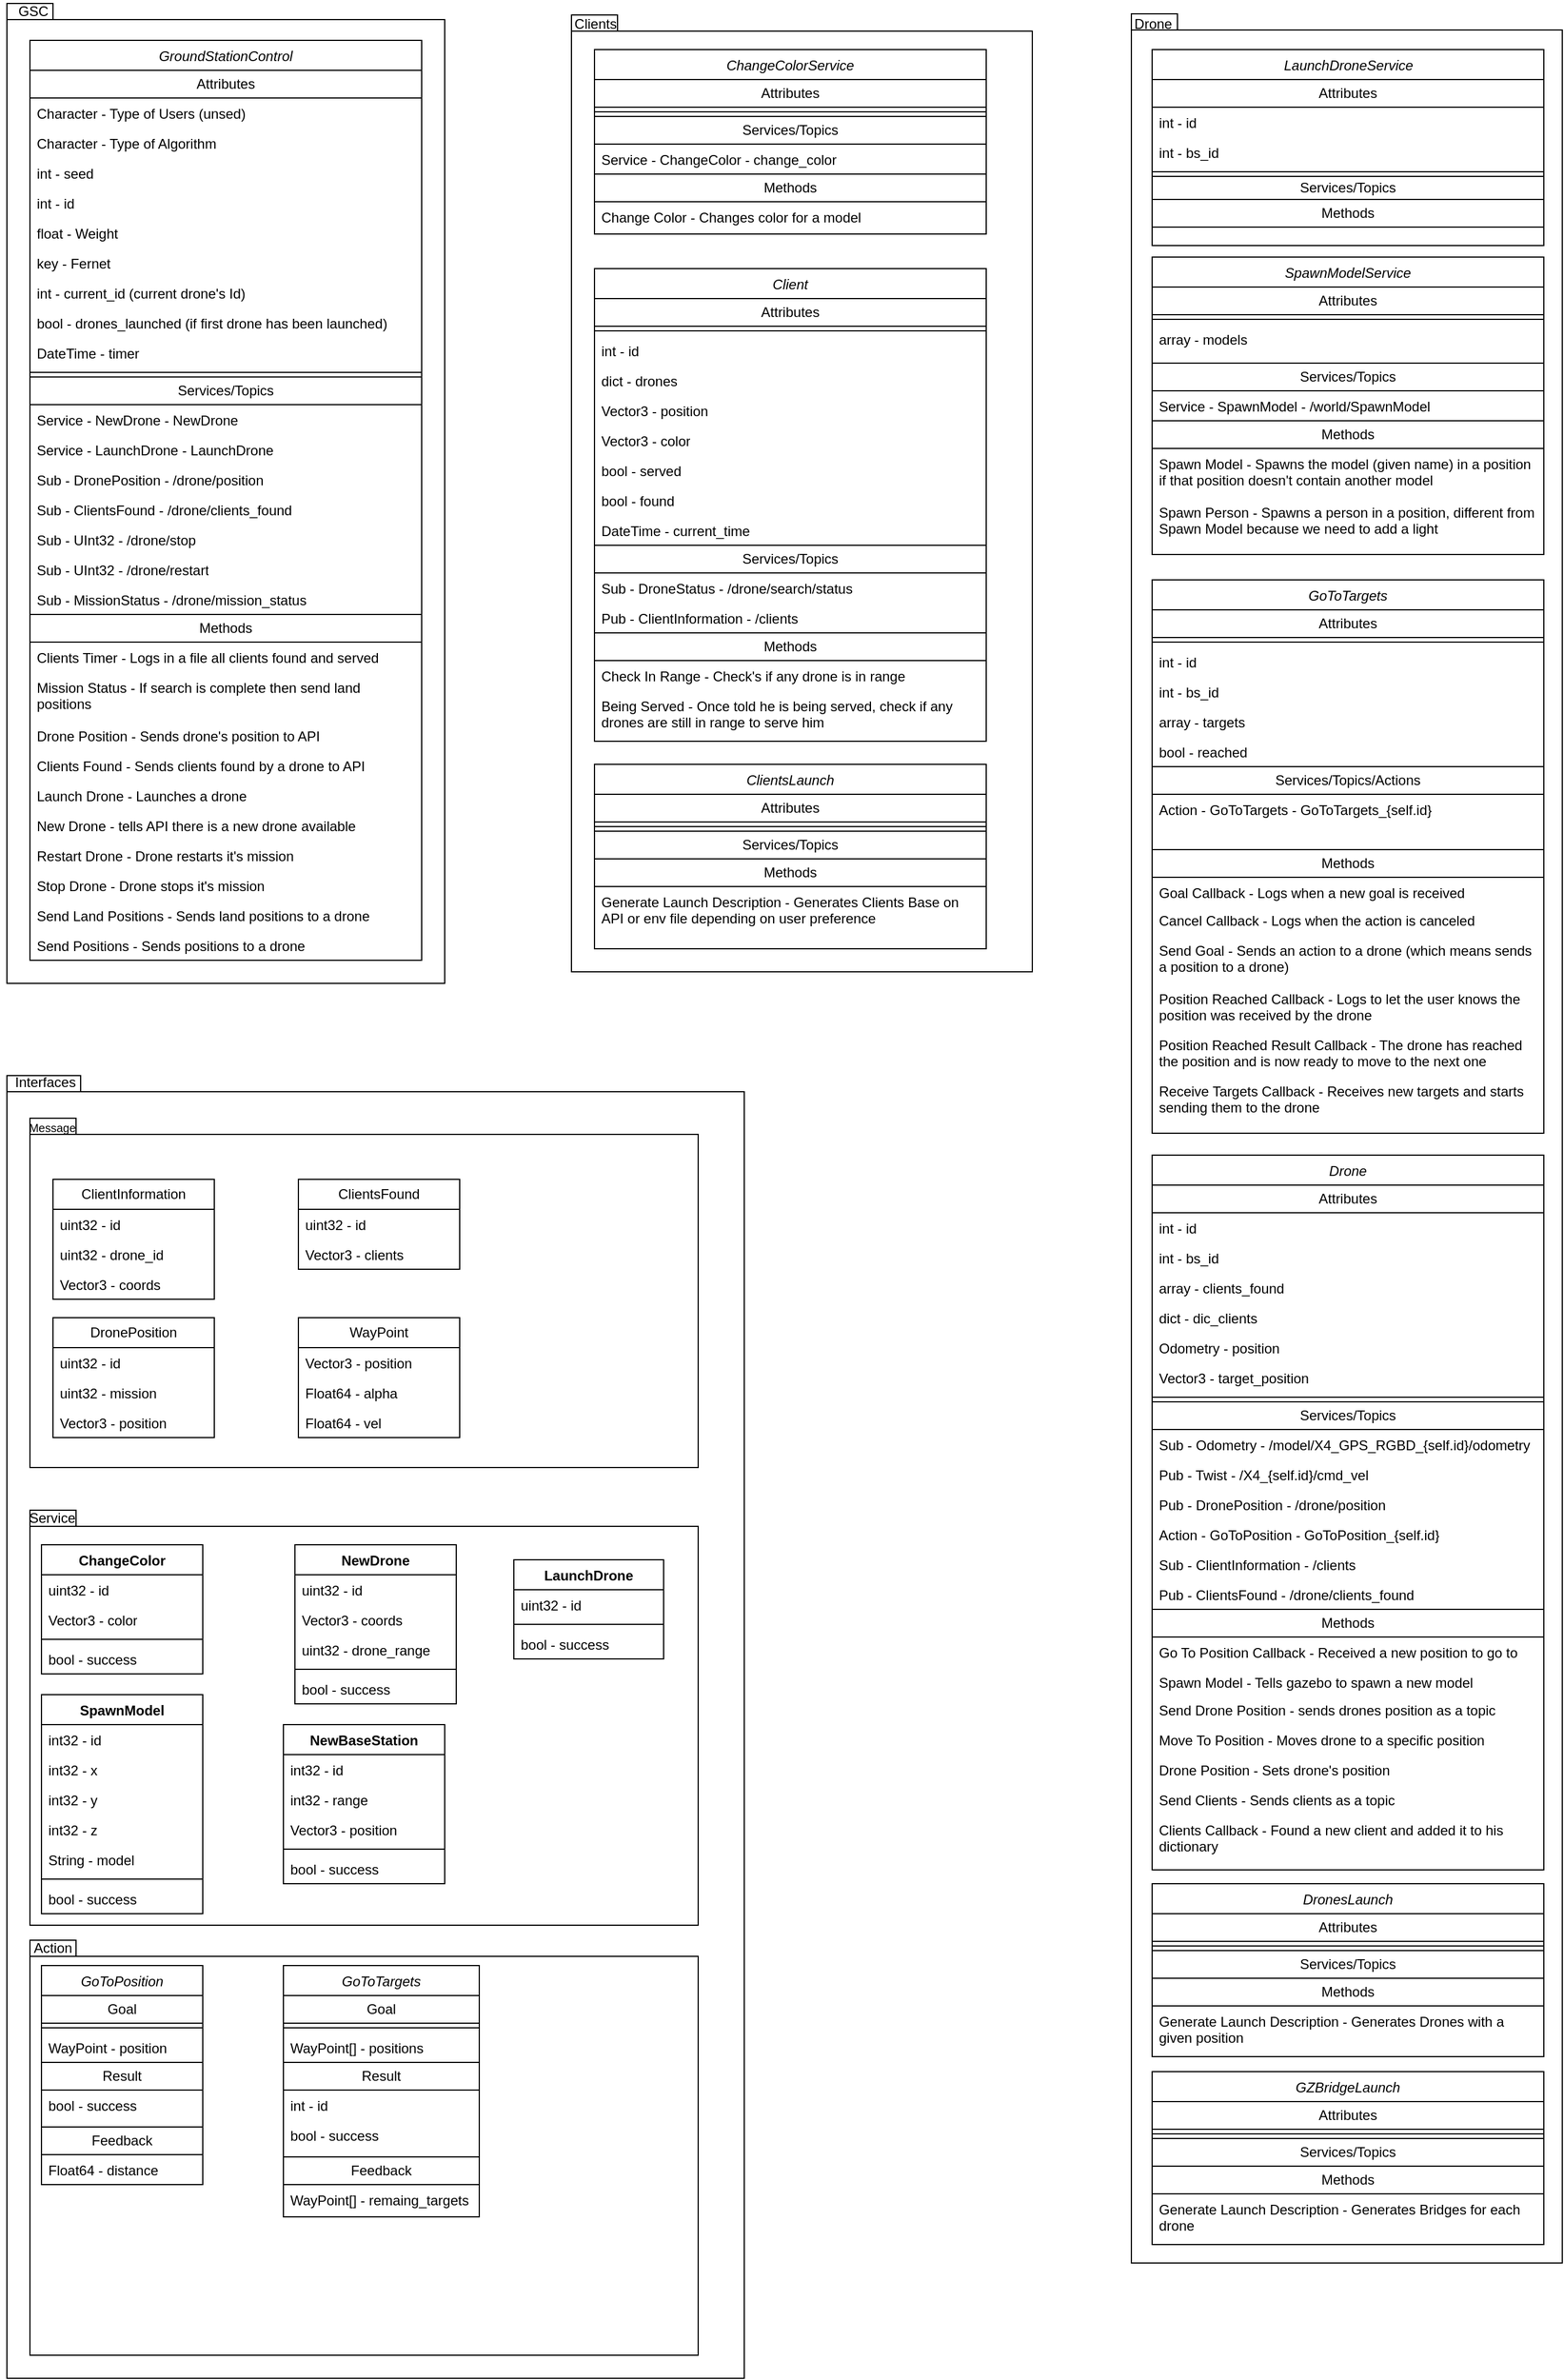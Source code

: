 <mxfile version="24.7.17" pages="2">
  <diagram id="C5RBs43oDa-KdzZeNtuy" name="Ros2">
    <mxGraphModel dx="3949" dy="2171" grid="1" gridSize="10" guides="1" tooltips="1" connect="1" arrows="1" fold="1" page="1" pageScale="1" pageWidth="827" pageHeight="1169" math="0" shadow="0">
      <root>
        <mxCell id="WIyWlLk6GJQsqaUBKTNV-0" />
        <mxCell id="WIyWlLk6GJQsqaUBKTNV-1" parent="WIyWlLk6GJQsqaUBKTNV-0" />
        <mxCell id="POu-2I_z_VOijC9QGMn_-17" value="" style="shape=folder;fontStyle=1;spacingTop=10;tabWidth=40;tabHeight=14;tabPosition=left;html=1;whiteSpace=wrap;fillColor=none;" vertex="1" parent="WIyWlLk6GJQsqaUBKTNV-1">
          <mxGeometry x="996" y="19" width="374" height="1951" as="geometry" />
        </mxCell>
        <mxCell id="4p0fjycxaOFCBDuehbkz-36" value="" style="shape=folder;fontStyle=1;spacingTop=10;tabWidth=40;tabHeight=14;tabPosition=left;html=1;whiteSpace=wrap;fillColor=none;" parent="WIyWlLk6GJQsqaUBKTNV-1" vertex="1">
          <mxGeometry x="510" y="20" width="400" height="830" as="geometry" />
        </mxCell>
        <mxCell id="4p0fjycxaOFCBDuehbkz-1" value="" style="shape=folder;fontStyle=1;spacingTop=10;tabWidth=40;tabHeight=14;tabPosition=left;html=1;whiteSpace=wrap;fillColor=none;" parent="WIyWlLk6GJQsqaUBKTNV-1" vertex="1">
          <mxGeometry x="20" y="10" width="380" height="850" as="geometry" />
        </mxCell>
        <mxCell id="zkfFHV4jXpPFQw0GAbJ--0" value="GroundStationControl" style="swimlane;fontStyle=2;align=center;verticalAlign=top;childLayout=stackLayout;horizontal=1;startSize=26;horizontalStack=0;resizeParent=1;resizeLast=0;collapsible=1;marginBottom=0;rounded=0;shadow=0;strokeWidth=1;" parent="WIyWlLk6GJQsqaUBKTNV-1" vertex="1">
          <mxGeometry x="40" y="42" width="340" height="798" as="geometry">
            <mxRectangle x="230" y="140" width="160" height="26" as="alternateBounds" />
          </mxGeometry>
        </mxCell>
        <mxCell id="4p0fjycxaOFCBDuehbkz-8" value="Attributes" style="html=1;whiteSpace=wrap;" parent="zkfFHV4jXpPFQw0GAbJ--0" vertex="1">
          <mxGeometry y="26" width="340" height="24" as="geometry" />
        </mxCell>
        <mxCell id="zkfFHV4jXpPFQw0GAbJ--1" value="Character - Type of Users (unsed)" style="text;align=left;verticalAlign=top;spacingLeft=4;spacingRight=4;overflow=hidden;rotatable=0;points=[[0,0.5],[1,0.5]];portConstraint=eastwest;" parent="zkfFHV4jXpPFQw0GAbJ--0" vertex="1">
          <mxGeometry y="50" width="340" height="26" as="geometry" />
        </mxCell>
        <mxCell id="zkfFHV4jXpPFQw0GAbJ--2" value="Character - Type of Algorithm" style="text;align=left;verticalAlign=top;spacingLeft=4;spacingRight=4;overflow=hidden;rotatable=0;points=[[0,0.5],[1,0.5]];portConstraint=eastwest;rounded=0;shadow=0;html=0;" parent="zkfFHV4jXpPFQw0GAbJ--0" vertex="1">
          <mxGeometry y="76" width="340" height="26" as="geometry" />
        </mxCell>
        <mxCell id="4p0fjycxaOFCBDuehbkz-3" value="int - seed" style="text;strokeColor=none;fillColor=none;align=left;verticalAlign=top;spacingLeft=4;spacingRight=4;overflow=hidden;rotatable=0;points=[[0,0.5],[1,0.5]];portConstraint=eastwest;whiteSpace=wrap;html=1;" parent="zkfFHV4jXpPFQw0GAbJ--0" vertex="1">
          <mxGeometry y="102" width="340" height="26" as="geometry" />
        </mxCell>
        <mxCell id="4p0fjycxaOFCBDuehbkz-4" value="int - id" style="text;strokeColor=none;fillColor=none;align=left;verticalAlign=top;spacingLeft=4;spacingRight=4;overflow=hidden;rotatable=0;points=[[0,0.5],[1,0.5]];portConstraint=eastwest;whiteSpace=wrap;html=1;" parent="zkfFHV4jXpPFQw0GAbJ--0" vertex="1">
          <mxGeometry y="128" width="340" height="26" as="geometry" />
        </mxCell>
        <mxCell id="zkfFHV4jXpPFQw0GAbJ--3" value="float - Weight" style="text;align=left;verticalAlign=top;spacingLeft=4;spacingRight=4;overflow=hidden;rotatable=0;points=[[0,0.5],[1,0.5]];portConstraint=eastwest;rounded=0;shadow=0;html=0;" parent="zkfFHV4jXpPFQw0GAbJ--0" vertex="1">
          <mxGeometry y="154" width="340" height="26" as="geometry" />
        </mxCell>
        <mxCell id="4p0fjycxaOFCBDuehbkz-23" value="key - Fernet" style="text;strokeColor=none;fillColor=none;align=left;verticalAlign=top;spacingLeft=4;spacingRight=4;overflow=hidden;rotatable=0;points=[[0,0.5],[1,0.5]];portConstraint=eastwest;whiteSpace=wrap;html=1;" parent="zkfFHV4jXpPFQw0GAbJ--0" vertex="1">
          <mxGeometry y="180" width="340" height="26" as="geometry" />
        </mxCell>
        <mxCell id="4p0fjycxaOFCBDuehbkz-24" value="int - current_id (current drone&#39;s Id)" style="text;strokeColor=none;fillColor=none;align=left;verticalAlign=top;spacingLeft=4;spacingRight=4;overflow=hidden;rotatable=0;points=[[0,0.5],[1,0.5]];portConstraint=eastwest;whiteSpace=wrap;html=1;" parent="zkfFHV4jXpPFQw0GAbJ--0" vertex="1">
          <mxGeometry y="206" width="340" height="26" as="geometry" />
        </mxCell>
        <mxCell id="4p0fjycxaOFCBDuehbkz-25" value="bool - drones_launched (if first drone has been launched)" style="text;strokeColor=none;fillColor=none;align=left;verticalAlign=top;spacingLeft=4;spacingRight=4;overflow=hidden;rotatable=0;points=[[0,0.5],[1,0.5]];portConstraint=eastwest;whiteSpace=wrap;html=1;" parent="zkfFHV4jXpPFQw0GAbJ--0" vertex="1">
          <mxGeometry y="232" width="340" height="26" as="geometry" />
        </mxCell>
        <mxCell id="4p0fjycxaOFCBDuehbkz-26" value="DateTime - timer" style="text;strokeColor=none;fillColor=none;align=left;verticalAlign=top;spacingLeft=4;spacingRight=4;overflow=hidden;rotatable=0;points=[[0,0.5],[1,0.5]];portConstraint=eastwest;whiteSpace=wrap;html=1;" parent="zkfFHV4jXpPFQw0GAbJ--0" vertex="1">
          <mxGeometry y="258" width="340" height="26" as="geometry" />
        </mxCell>
        <mxCell id="zkfFHV4jXpPFQw0GAbJ--4" value="" style="line;html=1;strokeWidth=1;align=left;verticalAlign=middle;spacingTop=-1;spacingLeft=3;spacingRight=3;rotatable=0;labelPosition=right;points=[];portConstraint=eastwest;" parent="zkfFHV4jXpPFQw0GAbJ--0" vertex="1">
          <mxGeometry y="284" width="340" height="8" as="geometry" />
        </mxCell>
        <mxCell id="4p0fjycxaOFCBDuehbkz-15" value="Services/Topics" style="html=1;whiteSpace=wrap;" parent="zkfFHV4jXpPFQw0GAbJ--0" vertex="1">
          <mxGeometry y="292" width="340" height="24" as="geometry" />
        </mxCell>
        <mxCell id="4p0fjycxaOFCBDuehbkz-16" value="Service - NewDrone - NewDrone" style="text;strokeColor=none;fillColor=none;align=left;verticalAlign=top;spacingLeft=4;spacingRight=4;overflow=hidden;rotatable=0;points=[[0,0.5],[1,0.5]];portConstraint=eastwest;whiteSpace=wrap;html=1;" parent="zkfFHV4jXpPFQw0GAbJ--0" vertex="1">
          <mxGeometry y="316" width="340" height="26" as="geometry" />
        </mxCell>
        <mxCell id="4p0fjycxaOFCBDuehbkz-17" value="Service - LaunchDrone - LaunchDrone" style="text;strokeColor=none;fillColor=none;align=left;verticalAlign=top;spacingLeft=4;spacingRight=4;overflow=hidden;rotatable=0;points=[[0,0.5],[1,0.5]];portConstraint=eastwest;whiteSpace=wrap;html=1;" parent="zkfFHV4jXpPFQw0GAbJ--0" vertex="1">
          <mxGeometry y="342" width="340" height="26" as="geometry" />
        </mxCell>
        <mxCell id="4p0fjycxaOFCBDuehbkz-18" value="Sub - DronePosition - /drone/position" style="text;strokeColor=none;fillColor=none;align=left;verticalAlign=top;spacingLeft=4;spacingRight=4;overflow=hidden;rotatable=0;points=[[0,0.5],[1,0.5]];portConstraint=eastwest;whiteSpace=wrap;html=1;" parent="zkfFHV4jXpPFQw0GAbJ--0" vertex="1">
          <mxGeometry y="368" width="340" height="26" as="geometry" />
        </mxCell>
        <mxCell id="4p0fjycxaOFCBDuehbkz-19" value="Sub - ClientsFound - /drone/clients_found" style="text;strokeColor=none;fillColor=none;align=left;verticalAlign=top;spacingLeft=4;spacingRight=4;overflow=hidden;rotatable=0;points=[[0,0.5],[1,0.5]];portConstraint=eastwest;whiteSpace=wrap;html=1;" parent="zkfFHV4jXpPFQw0GAbJ--0" vertex="1">
          <mxGeometry y="394" width="340" height="26" as="geometry" />
        </mxCell>
        <mxCell id="4p0fjycxaOFCBDuehbkz-20" value="Sub - UInt32 - /drone/stop" style="text;strokeColor=none;fillColor=none;align=left;verticalAlign=top;spacingLeft=4;spacingRight=4;overflow=hidden;rotatable=0;points=[[0,0.5],[1,0.5]];portConstraint=eastwest;whiteSpace=wrap;html=1;" parent="zkfFHV4jXpPFQw0GAbJ--0" vertex="1">
          <mxGeometry y="420" width="340" height="26" as="geometry" />
        </mxCell>
        <mxCell id="4p0fjycxaOFCBDuehbkz-21" value="Sub - UInt32 - /drone/restart" style="text;strokeColor=none;fillColor=none;align=left;verticalAlign=top;spacingLeft=4;spacingRight=4;overflow=hidden;rotatable=0;points=[[0,0.5],[1,0.5]];portConstraint=eastwest;whiteSpace=wrap;html=1;" parent="zkfFHV4jXpPFQw0GAbJ--0" vertex="1">
          <mxGeometry y="446" width="340" height="26" as="geometry" />
        </mxCell>
        <mxCell id="4p0fjycxaOFCBDuehbkz-22" value="Sub - MissionStatus - /drone/mission_status" style="text;strokeColor=none;fillColor=none;align=left;verticalAlign=top;spacingLeft=4;spacingRight=4;overflow=hidden;rotatable=0;points=[[0,0.5],[1,0.5]];portConstraint=eastwest;whiteSpace=wrap;html=1;" parent="zkfFHV4jXpPFQw0GAbJ--0" vertex="1">
          <mxGeometry y="472" width="340" height="26" as="geometry" />
        </mxCell>
        <mxCell id="4p0fjycxaOFCBDuehbkz-12" value="Methods" style="html=1;whiteSpace=wrap;" parent="zkfFHV4jXpPFQw0GAbJ--0" vertex="1">
          <mxGeometry y="498" width="340" height="24" as="geometry" />
        </mxCell>
        <mxCell id="4p0fjycxaOFCBDuehbkz-13" value="Clients Timer - Logs in a file all clients found and served" style="text;strokeColor=none;fillColor=none;align=left;verticalAlign=top;spacingLeft=4;spacingRight=4;overflow=hidden;rotatable=0;points=[[0,0.5],[1,0.5]];portConstraint=eastwest;whiteSpace=wrap;html=1;" parent="zkfFHV4jXpPFQw0GAbJ--0" vertex="1">
          <mxGeometry y="522" width="340" height="26" as="geometry" />
        </mxCell>
        <mxCell id="4p0fjycxaOFCBDuehbkz-28" value="Mission Status - If search is complete then send land positions" style="text;strokeColor=none;fillColor=none;align=left;verticalAlign=top;spacingLeft=4;spacingRight=4;overflow=hidden;rotatable=0;points=[[0,0.5],[1,0.5]];portConstraint=eastwest;whiteSpace=wrap;html=1;" parent="zkfFHV4jXpPFQw0GAbJ--0" vertex="1">
          <mxGeometry y="548" width="340" height="42" as="geometry" />
        </mxCell>
        <mxCell id="4p0fjycxaOFCBDuehbkz-29" value="Drone Position - Sends drone&#39;s position to API" style="text;strokeColor=none;fillColor=none;align=left;verticalAlign=top;spacingLeft=4;spacingRight=4;overflow=hidden;rotatable=0;points=[[0,0.5],[1,0.5]];portConstraint=eastwest;whiteSpace=wrap;html=1;" parent="zkfFHV4jXpPFQw0GAbJ--0" vertex="1">
          <mxGeometry y="590" width="340" height="26" as="geometry" />
        </mxCell>
        <mxCell id="4p0fjycxaOFCBDuehbkz-30" value="Clients Found - Sends clients found by a drone to API" style="text;strokeColor=none;fillColor=none;align=left;verticalAlign=top;spacingLeft=4;spacingRight=4;overflow=hidden;rotatable=0;points=[[0,0.5],[1,0.5]];portConstraint=eastwest;whiteSpace=wrap;html=1;" parent="zkfFHV4jXpPFQw0GAbJ--0" vertex="1">
          <mxGeometry y="616" width="340" height="26" as="geometry" />
        </mxCell>
        <mxCell id="4p0fjycxaOFCBDuehbkz-27" value="Launch Drone - Launches a drone" style="text;strokeColor=none;fillColor=none;align=left;verticalAlign=top;spacingLeft=4;spacingRight=4;overflow=hidden;rotatable=0;points=[[0,0.5],[1,0.5]];portConstraint=eastwest;whiteSpace=wrap;html=1;" parent="zkfFHV4jXpPFQw0GAbJ--0" vertex="1">
          <mxGeometry y="642" width="340" height="26" as="geometry" />
        </mxCell>
        <mxCell id="4p0fjycxaOFCBDuehbkz-31" value="New Drone - tells API there is a new drone available" style="text;strokeColor=none;fillColor=none;align=left;verticalAlign=top;spacingLeft=4;spacingRight=4;overflow=hidden;rotatable=0;points=[[0,0.5],[1,0.5]];portConstraint=eastwest;whiteSpace=wrap;html=1;" parent="zkfFHV4jXpPFQw0GAbJ--0" vertex="1">
          <mxGeometry y="668" width="340" height="26" as="geometry" />
        </mxCell>
        <mxCell id="4p0fjycxaOFCBDuehbkz-32" value="Restart Drone - Drone restarts it&#39;s mission" style="text;strokeColor=none;fillColor=none;align=left;verticalAlign=top;spacingLeft=4;spacingRight=4;overflow=hidden;rotatable=0;points=[[0,0.5],[1,0.5]];portConstraint=eastwest;whiteSpace=wrap;html=1;" parent="zkfFHV4jXpPFQw0GAbJ--0" vertex="1">
          <mxGeometry y="694" width="340" height="26" as="geometry" />
        </mxCell>
        <mxCell id="4p0fjycxaOFCBDuehbkz-33" value="Stop Drone - Drone stops it&#39;s mission" style="text;strokeColor=none;fillColor=none;align=left;verticalAlign=top;spacingLeft=4;spacingRight=4;overflow=hidden;rotatable=0;points=[[0,0.5],[1,0.5]];portConstraint=eastwest;whiteSpace=wrap;html=1;" parent="zkfFHV4jXpPFQw0GAbJ--0" vertex="1">
          <mxGeometry y="720" width="340" height="26" as="geometry" />
        </mxCell>
        <mxCell id="4p0fjycxaOFCBDuehbkz-35" value="Send Land Positions - Sends land positions to a drone" style="text;strokeColor=none;fillColor=none;align=left;verticalAlign=top;spacingLeft=4;spacingRight=4;overflow=hidden;rotatable=0;points=[[0,0.5],[1,0.5]];portConstraint=eastwest;whiteSpace=wrap;html=1;" parent="zkfFHV4jXpPFQw0GAbJ--0" vertex="1">
          <mxGeometry y="746" width="340" height="26" as="geometry" />
        </mxCell>
        <mxCell id="4p0fjycxaOFCBDuehbkz-34" value="Send Positions - Sends positions to a drone" style="text;strokeColor=none;fillColor=none;align=left;verticalAlign=top;spacingLeft=4;spacingRight=4;overflow=hidden;rotatable=0;points=[[0,0.5],[1,0.5]];portConstraint=eastwest;whiteSpace=wrap;html=1;" parent="zkfFHV4jXpPFQw0GAbJ--0" vertex="1">
          <mxGeometry y="772" width="340" height="26" as="geometry" />
        </mxCell>
        <mxCell id="4p0fjycxaOFCBDuehbkz-2" value="GSC" style="text;html=1;align=center;verticalAlign=middle;whiteSpace=wrap;rounded=0;" parent="WIyWlLk6GJQsqaUBKTNV-1" vertex="1">
          <mxGeometry x="18" y="7" width="50" height="20" as="geometry" />
        </mxCell>
        <mxCell id="4p0fjycxaOFCBDuehbkz-37" value="Clients" style="text;html=1;align=center;verticalAlign=middle;whiteSpace=wrap;rounded=0;" parent="WIyWlLk6GJQsqaUBKTNV-1" vertex="1">
          <mxGeometry x="506" y="18" width="50" height="20" as="geometry" />
        </mxCell>
        <mxCell id="4p0fjycxaOFCBDuehbkz-69" value="ChangeColorService" style="swimlane;fontStyle=2;align=center;verticalAlign=top;childLayout=stackLayout;horizontal=1;startSize=26;horizontalStack=0;resizeParent=1;resizeLast=0;collapsible=1;marginBottom=0;rounded=0;shadow=0;strokeWidth=1;" parent="WIyWlLk6GJQsqaUBKTNV-1" vertex="1">
          <mxGeometry x="530" y="50" width="340" height="160" as="geometry">
            <mxRectangle x="230" y="140" width="160" height="26" as="alternateBounds" />
          </mxGeometry>
        </mxCell>
        <mxCell id="4p0fjycxaOFCBDuehbkz-70" value="Attributes" style="html=1;whiteSpace=wrap;" parent="4p0fjycxaOFCBDuehbkz-69" vertex="1">
          <mxGeometry y="26" width="340" height="24" as="geometry" />
        </mxCell>
        <mxCell id="4p0fjycxaOFCBDuehbkz-80" value="" style="line;html=1;strokeWidth=1;align=left;verticalAlign=middle;spacingTop=-1;spacingLeft=3;spacingRight=3;rotatable=0;labelPosition=right;points=[];portConstraint=eastwest;" parent="4p0fjycxaOFCBDuehbkz-69" vertex="1">
          <mxGeometry y="50" width="340" height="8" as="geometry" />
        </mxCell>
        <mxCell id="4p0fjycxaOFCBDuehbkz-81" value="Services/Topics" style="html=1;whiteSpace=wrap;" parent="4p0fjycxaOFCBDuehbkz-69" vertex="1">
          <mxGeometry y="58" width="340" height="24" as="geometry" />
        </mxCell>
        <mxCell id="4p0fjycxaOFCBDuehbkz-82" value="Service - ChangeColor - change_color" style="text;strokeColor=none;fillColor=none;align=left;verticalAlign=top;spacingLeft=4;spacingRight=4;overflow=hidden;rotatable=0;points=[[0,0.5],[1,0.5]];portConstraint=eastwest;whiteSpace=wrap;html=1;" parent="4p0fjycxaOFCBDuehbkz-69" vertex="1">
          <mxGeometry y="82" width="340" height="26" as="geometry" />
        </mxCell>
        <mxCell id="4p0fjycxaOFCBDuehbkz-89" value="Methods" style="html=1;whiteSpace=wrap;" parent="4p0fjycxaOFCBDuehbkz-69" vertex="1">
          <mxGeometry y="108" width="340" height="24" as="geometry" />
        </mxCell>
        <mxCell id="4p0fjycxaOFCBDuehbkz-90" value="Change Color - Changes color for a model" style="text;strokeColor=none;fillColor=none;align=left;verticalAlign=top;spacingLeft=4;spacingRight=4;overflow=hidden;rotatable=0;points=[[0,0.5],[1,0.5]];portConstraint=eastwest;whiteSpace=wrap;html=1;" parent="4p0fjycxaOFCBDuehbkz-69" vertex="1">
          <mxGeometry y="132" width="340" height="26" as="geometry" />
        </mxCell>
        <mxCell id="4p0fjycxaOFCBDuehbkz-100" value="Client" style="swimlane;fontStyle=2;align=center;verticalAlign=top;childLayout=stackLayout;horizontal=1;startSize=26;horizontalStack=0;resizeParent=1;resizeLast=0;collapsible=1;marginBottom=0;rounded=0;shadow=0;strokeWidth=1;" parent="WIyWlLk6GJQsqaUBKTNV-1" vertex="1">
          <mxGeometry x="530" y="240" width="340" height="410" as="geometry">
            <mxRectangle x="230" y="140" width="160" height="26" as="alternateBounds" />
          </mxGeometry>
        </mxCell>
        <mxCell id="4p0fjycxaOFCBDuehbkz-101" value="Attributes" style="html=1;whiteSpace=wrap;" parent="4p0fjycxaOFCBDuehbkz-100" vertex="1">
          <mxGeometry y="26" width="340" height="24" as="geometry" />
        </mxCell>
        <mxCell id="4p0fjycxaOFCBDuehbkz-102" value="" style="line;html=1;strokeWidth=1;align=left;verticalAlign=middle;spacingTop=-1;spacingLeft=3;spacingRight=3;rotatable=0;labelPosition=right;points=[];portConstraint=eastwest;" parent="4p0fjycxaOFCBDuehbkz-100" vertex="1">
          <mxGeometry y="50" width="340" height="8" as="geometry" />
        </mxCell>
        <mxCell id="4p0fjycxaOFCBDuehbkz-107" value="int - id" style="text;strokeColor=none;fillColor=none;align=left;verticalAlign=top;spacingLeft=4;spacingRight=4;overflow=hidden;rotatable=0;points=[[0,0.5],[1,0.5]];portConstraint=eastwest;whiteSpace=wrap;html=1;" parent="4p0fjycxaOFCBDuehbkz-100" vertex="1">
          <mxGeometry y="58" width="340" height="26" as="geometry" />
        </mxCell>
        <mxCell id="POu-2I_z_VOijC9QGMn_-0" value="dict - drones" style="text;strokeColor=none;fillColor=none;align=left;verticalAlign=top;spacingLeft=4;spacingRight=4;overflow=hidden;rotatable=0;points=[[0,0.5],[1,0.5]];portConstraint=eastwest;whiteSpace=wrap;html=1;" vertex="1" parent="4p0fjycxaOFCBDuehbkz-100">
          <mxGeometry y="84" width="340" height="26" as="geometry" />
        </mxCell>
        <mxCell id="4p0fjycxaOFCBDuehbkz-108" value="Vector3 - position" style="text;strokeColor=none;fillColor=none;align=left;verticalAlign=top;spacingLeft=4;spacingRight=4;overflow=hidden;rotatable=0;points=[[0,0.5],[1,0.5]];portConstraint=eastwest;whiteSpace=wrap;html=1;" parent="4p0fjycxaOFCBDuehbkz-100" vertex="1">
          <mxGeometry y="110" width="340" height="26" as="geometry" />
        </mxCell>
        <mxCell id="4p0fjycxaOFCBDuehbkz-109" value="Vector3 - color" style="text;strokeColor=none;fillColor=none;align=left;verticalAlign=top;spacingLeft=4;spacingRight=4;overflow=hidden;rotatable=0;points=[[0,0.5],[1,0.5]];portConstraint=eastwest;whiteSpace=wrap;html=1;" parent="4p0fjycxaOFCBDuehbkz-100" vertex="1">
          <mxGeometry y="136" width="340" height="26" as="geometry" />
        </mxCell>
        <mxCell id="4p0fjycxaOFCBDuehbkz-110" value="bool - served" style="text;strokeColor=none;fillColor=none;align=left;verticalAlign=top;spacingLeft=4;spacingRight=4;overflow=hidden;rotatable=0;points=[[0,0.5],[1,0.5]];portConstraint=eastwest;whiteSpace=wrap;html=1;" parent="4p0fjycxaOFCBDuehbkz-100" vertex="1">
          <mxGeometry y="162" width="340" height="26" as="geometry" />
        </mxCell>
        <mxCell id="4p0fjycxaOFCBDuehbkz-111" value="bool - found" style="text;strokeColor=none;fillColor=none;align=left;verticalAlign=top;spacingLeft=4;spacingRight=4;overflow=hidden;rotatable=0;points=[[0,0.5],[1,0.5]];portConstraint=eastwest;whiteSpace=wrap;html=1;" parent="4p0fjycxaOFCBDuehbkz-100" vertex="1">
          <mxGeometry y="188" width="340" height="26" as="geometry" />
        </mxCell>
        <mxCell id="4p0fjycxaOFCBDuehbkz-112" value="DateTime - current_time" style="text;strokeColor=none;fillColor=none;align=left;verticalAlign=top;spacingLeft=4;spacingRight=4;overflow=hidden;rotatable=0;points=[[0,0.5],[1,0.5]];portConstraint=eastwest;whiteSpace=wrap;html=1;" parent="4p0fjycxaOFCBDuehbkz-100" vertex="1">
          <mxGeometry y="214" width="340" height="26" as="geometry" />
        </mxCell>
        <mxCell id="4p0fjycxaOFCBDuehbkz-103" value="Services/Topics" style="html=1;whiteSpace=wrap;" parent="4p0fjycxaOFCBDuehbkz-100" vertex="1">
          <mxGeometry y="240" width="340" height="24" as="geometry" />
        </mxCell>
        <mxCell id="4p0fjycxaOFCBDuehbkz-113" value="Sub - DroneStatus - /drone/search/status" style="text;strokeColor=none;fillColor=none;align=left;verticalAlign=top;spacingLeft=4;spacingRight=4;overflow=hidden;rotatable=0;points=[[0,0.5],[1,0.5]];portConstraint=eastwest;whiteSpace=wrap;html=1;" parent="4p0fjycxaOFCBDuehbkz-100" vertex="1">
          <mxGeometry y="264" width="340" height="26" as="geometry" />
        </mxCell>
        <mxCell id="4p0fjycxaOFCBDuehbkz-116" value="Pub - ClientInformation - /clients" style="text;strokeColor=none;fillColor=none;align=left;verticalAlign=top;spacingLeft=4;spacingRight=4;overflow=hidden;rotatable=0;points=[[0,0.5],[1,0.5]];portConstraint=eastwest;whiteSpace=wrap;html=1;" parent="4p0fjycxaOFCBDuehbkz-100" vertex="1">
          <mxGeometry y="290" width="340" height="26" as="geometry" />
        </mxCell>
        <mxCell id="4p0fjycxaOFCBDuehbkz-105" value="Methods" style="html=1;whiteSpace=wrap;" parent="4p0fjycxaOFCBDuehbkz-100" vertex="1">
          <mxGeometry y="316" width="340" height="24" as="geometry" />
        </mxCell>
        <mxCell id="4p0fjycxaOFCBDuehbkz-115" value="Check In Range - Check&#39;s if any drone is in range" style="text;strokeColor=none;fillColor=none;align=left;verticalAlign=top;spacingLeft=4;spacingRight=4;overflow=hidden;rotatable=0;points=[[0,0.5],[1,0.5]];portConstraint=eastwest;whiteSpace=wrap;html=1;" parent="4p0fjycxaOFCBDuehbkz-100" vertex="1">
          <mxGeometry y="340" width="340" height="26" as="geometry" />
        </mxCell>
        <mxCell id="4p0fjycxaOFCBDuehbkz-114" value="Being Served - Once told he is being served, check if any drones are still in range to serve him" style="text;strokeColor=none;fillColor=none;align=left;verticalAlign=top;spacingLeft=4;spacingRight=4;overflow=hidden;rotatable=0;points=[[0,0.5],[1,0.5]];portConstraint=eastwest;whiteSpace=wrap;html=1;" parent="4p0fjycxaOFCBDuehbkz-100" vertex="1">
          <mxGeometry y="366" width="340" height="40" as="geometry" />
        </mxCell>
        <mxCell id="4p0fjycxaOFCBDuehbkz-117" value="ClientsLaunch" style="swimlane;fontStyle=2;align=center;verticalAlign=top;childLayout=stackLayout;horizontal=1;startSize=26;horizontalStack=0;resizeParent=1;resizeLast=0;collapsible=1;marginBottom=0;rounded=0;shadow=0;strokeWidth=1;" parent="WIyWlLk6GJQsqaUBKTNV-1" vertex="1">
          <mxGeometry x="530" y="670" width="340" height="160" as="geometry">
            <mxRectangle x="230" y="140" width="160" height="26" as="alternateBounds" />
          </mxGeometry>
        </mxCell>
        <mxCell id="4p0fjycxaOFCBDuehbkz-118" value="Attributes" style="html=1;whiteSpace=wrap;" parent="4p0fjycxaOFCBDuehbkz-117" vertex="1">
          <mxGeometry y="26" width="340" height="24" as="geometry" />
        </mxCell>
        <mxCell id="4p0fjycxaOFCBDuehbkz-119" value="" style="line;html=1;strokeWidth=1;align=left;verticalAlign=middle;spacingTop=-1;spacingLeft=3;spacingRight=3;rotatable=0;labelPosition=right;points=[];portConstraint=eastwest;" parent="4p0fjycxaOFCBDuehbkz-117" vertex="1">
          <mxGeometry y="50" width="340" height="8" as="geometry" />
        </mxCell>
        <mxCell id="4p0fjycxaOFCBDuehbkz-120" value="Services/Topics" style="html=1;whiteSpace=wrap;" parent="4p0fjycxaOFCBDuehbkz-117" vertex="1">
          <mxGeometry y="58" width="340" height="24" as="geometry" />
        </mxCell>
        <mxCell id="4p0fjycxaOFCBDuehbkz-122" value="Methods" style="html=1;whiteSpace=wrap;" parent="4p0fjycxaOFCBDuehbkz-117" vertex="1">
          <mxGeometry y="82" width="340" height="24" as="geometry" />
        </mxCell>
        <mxCell id="4p0fjycxaOFCBDuehbkz-123" value="Generate Launch Description - Generates Clients Base on API or env file depending on user preference" style="text;strokeColor=none;fillColor=none;align=left;verticalAlign=top;spacingLeft=4;spacingRight=4;overflow=hidden;rotatable=0;points=[[0,0.5],[1,0.5]];portConstraint=eastwest;whiteSpace=wrap;html=1;" parent="4p0fjycxaOFCBDuehbkz-117" vertex="1">
          <mxGeometry y="106" width="340" height="54" as="geometry" />
        </mxCell>
        <mxCell id="RlJB3CUcUBt8CbnHZNZM-1" value="Drone" style="text;html=1;align=center;verticalAlign=middle;whiteSpace=wrap;rounded=0;" parent="WIyWlLk6GJQsqaUBKTNV-1" vertex="1">
          <mxGeometry x="990" y="18" width="50" height="20" as="geometry" />
        </mxCell>
        <mxCell id="RlJB3CUcUBt8CbnHZNZM-2" value="LaunchDroneService" style="swimlane;fontStyle=2;align=center;verticalAlign=top;childLayout=stackLayout;horizontal=1;startSize=26;horizontalStack=0;resizeParent=1;resizeLast=0;collapsible=1;marginBottom=0;rounded=0;shadow=0;strokeWidth=1;html=1;" parent="WIyWlLk6GJQsqaUBKTNV-1" vertex="1">
          <mxGeometry x="1014" y="50" width="340" height="170" as="geometry">
            <mxRectangle x="230" y="140" width="160" height="26" as="alternateBounds" />
          </mxGeometry>
        </mxCell>
        <mxCell id="RlJB3CUcUBt8CbnHZNZM-3" value="Attributes" style="html=1;whiteSpace=wrap;" parent="RlJB3CUcUBt8CbnHZNZM-2" vertex="1">
          <mxGeometry y="26" width="340" height="24" as="geometry" />
        </mxCell>
        <mxCell id="RlJB3CUcUBt8CbnHZNZM-32" value="int - id" style="text;strokeColor=none;fillColor=none;align=left;verticalAlign=top;spacingLeft=4;spacingRight=4;overflow=hidden;rotatable=0;points=[[0,0.5],[1,0.5]];portConstraint=eastwest;whiteSpace=wrap;html=1;" parent="RlJB3CUcUBt8CbnHZNZM-2" vertex="1">
          <mxGeometry y="50" width="340" height="26" as="geometry" />
        </mxCell>
        <mxCell id="POu-2I_z_VOijC9QGMn_-1" value="int - bs_id" style="text;strokeColor=none;fillColor=none;align=left;verticalAlign=top;spacingLeft=4;spacingRight=4;overflow=hidden;rotatable=0;points=[[0,0.5],[1,0.5]];portConstraint=eastwest;whiteSpace=wrap;html=1;" vertex="1" parent="RlJB3CUcUBt8CbnHZNZM-2">
          <mxGeometry y="76" width="340" height="26" as="geometry" />
        </mxCell>
        <mxCell id="RlJB3CUcUBt8CbnHZNZM-4" value="" style="line;html=1;strokeWidth=1;align=left;verticalAlign=middle;spacingTop=-1;spacingLeft=3;spacingRight=3;rotatable=0;labelPosition=right;points=[];portConstraint=eastwest;" parent="RlJB3CUcUBt8CbnHZNZM-2" vertex="1">
          <mxGeometry y="102" width="340" height="8" as="geometry" />
        </mxCell>
        <mxCell id="RlJB3CUcUBt8CbnHZNZM-5" value="Services/Topics" style="html=1;whiteSpace=wrap;" parent="RlJB3CUcUBt8CbnHZNZM-2" vertex="1">
          <mxGeometry y="110" width="340" height="20" as="geometry" />
        </mxCell>
        <mxCell id="RlJB3CUcUBt8CbnHZNZM-7" value="Methods" style="html=1;whiteSpace=wrap;" parent="RlJB3CUcUBt8CbnHZNZM-2" vertex="1">
          <mxGeometry y="130" width="340" height="24" as="geometry" />
        </mxCell>
        <mxCell id="RlJB3CUcUBt8CbnHZNZM-9" value="SpawnModelService" style="swimlane;fontStyle=2;align=center;verticalAlign=top;childLayout=stackLayout;horizontal=1;startSize=26;horizontalStack=0;resizeParent=1;resizeLast=0;collapsible=1;marginBottom=0;rounded=0;shadow=0;strokeWidth=1;" parent="WIyWlLk6GJQsqaUBKTNV-1" vertex="1">
          <mxGeometry x="1014" y="230" width="340" height="258" as="geometry">
            <mxRectangle x="230" y="140" width="160" height="26" as="alternateBounds" />
          </mxGeometry>
        </mxCell>
        <mxCell id="RlJB3CUcUBt8CbnHZNZM-10" value="Attributes" style="html=1;whiteSpace=wrap;" parent="RlJB3CUcUBt8CbnHZNZM-9" vertex="1">
          <mxGeometry y="26" width="340" height="24" as="geometry" />
        </mxCell>
        <mxCell id="RlJB3CUcUBt8CbnHZNZM-11" value="" style="line;html=1;strokeWidth=1;align=left;verticalAlign=middle;spacingTop=-1;spacingLeft=3;spacingRight=3;rotatable=0;labelPosition=right;points=[];portConstraint=eastwest;" parent="RlJB3CUcUBt8CbnHZNZM-9" vertex="1">
          <mxGeometry y="50" width="340" height="8" as="geometry" />
        </mxCell>
        <mxCell id="RlJB3CUcUBt8CbnHZNZM-12" value="array - models" style="text;strokeColor=none;fillColor=none;align=left;verticalAlign=top;spacingLeft=4;spacingRight=4;overflow=hidden;rotatable=0;points=[[0,0.5],[1,0.5]];portConstraint=eastwest;whiteSpace=wrap;html=1;" parent="RlJB3CUcUBt8CbnHZNZM-9" vertex="1">
          <mxGeometry y="58" width="340" height="34" as="geometry" />
        </mxCell>
        <mxCell id="RlJB3CUcUBt8CbnHZNZM-18" value="Services/Topics" style="html=1;whiteSpace=wrap;" parent="RlJB3CUcUBt8CbnHZNZM-9" vertex="1">
          <mxGeometry y="92" width="340" height="24" as="geometry" />
        </mxCell>
        <mxCell id="RlJB3CUcUBt8CbnHZNZM-19" value="Service - SpawnModel - /world/SpawnModel" style="text;strokeColor=none;fillColor=none;align=left;verticalAlign=top;spacingLeft=4;spacingRight=4;overflow=hidden;rotatable=0;points=[[0,0.5],[1,0.5]];portConstraint=eastwest;whiteSpace=wrap;html=1;" parent="RlJB3CUcUBt8CbnHZNZM-9" vertex="1">
          <mxGeometry y="116" width="340" height="26" as="geometry" />
        </mxCell>
        <mxCell id="RlJB3CUcUBt8CbnHZNZM-22" value="Methods" style="html=1;whiteSpace=wrap;" parent="RlJB3CUcUBt8CbnHZNZM-9" vertex="1">
          <mxGeometry y="142" width="340" height="24" as="geometry" />
        </mxCell>
        <mxCell id="RlJB3CUcUBt8CbnHZNZM-25" value="Spawn Model - Spawns the model (given name) in a position if that position doesn&#39;t contain another model" style="text;strokeColor=none;fillColor=none;align=left;verticalAlign=top;spacingLeft=4;spacingRight=4;overflow=hidden;rotatable=0;points=[[0,0.5],[1,0.5]];portConstraint=eastwest;whiteSpace=wrap;html=1;" parent="RlJB3CUcUBt8CbnHZNZM-9" vertex="1">
          <mxGeometry y="166" width="340" height="42" as="geometry" />
        </mxCell>
        <mxCell id="RlJB3CUcUBt8CbnHZNZM-33" value="Spawn Person - Spawns a person in a position, different from Spawn Model because we need to add a light" style="text;strokeColor=none;fillColor=none;align=left;verticalAlign=top;spacingLeft=4;spacingRight=4;overflow=hidden;rotatable=0;points=[[0,0.5],[1,0.5]];portConstraint=eastwest;whiteSpace=wrap;html=1;" parent="RlJB3CUcUBt8CbnHZNZM-9" vertex="1">
          <mxGeometry y="208" width="340" height="50" as="geometry" />
        </mxCell>
        <mxCell id="RlJB3CUcUBt8CbnHZNZM-26" value="GoToTargets" style="swimlane;fontStyle=2;align=center;verticalAlign=top;childLayout=stackLayout;horizontal=1;startSize=26;horizontalStack=0;resizeParent=1;resizeLast=0;collapsible=1;marginBottom=0;rounded=0;shadow=0;strokeWidth=1;" parent="WIyWlLk6GJQsqaUBKTNV-1" vertex="1">
          <mxGeometry x="1014" y="510" width="340" height="480" as="geometry">
            <mxRectangle x="230" y="140" width="160" height="26" as="alternateBounds" />
          </mxGeometry>
        </mxCell>
        <mxCell id="RlJB3CUcUBt8CbnHZNZM-27" value="Attributes" style="html=1;whiteSpace=wrap;" parent="RlJB3CUcUBt8CbnHZNZM-26" vertex="1">
          <mxGeometry y="26" width="340" height="24" as="geometry" />
        </mxCell>
        <mxCell id="RlJB3CUcUBt8CbnHZNZM-28" value="" style="line;html=1;strokeWidth=1;align=left;verticalAlign=middle;spacingTop=-1;spacingLeft=3;spacingRight=3;rotatable=0;labelPosition=right;points=[];portConstraint=eastwest;" parent="RlJB3CUcUBt8CbnHZNZM-26" vertex="1">
          <mxGeometry y="50" width="340" height="8" as="geometry" />
        </mxCell>
        <mxCell id="RlJB3CUcUBt8CbnHZNZM-34" value="int - id" style="text;strokeColor=none;fillColor=none;align=left;verticalAlign=top;spacingLeft=4;spacingRight=4;overflow=hidden;rotatable=0;points=[[0,0.5],[1,0.5]];portConstraint=eastwest;whiteSpace=wrap;html=1;" parent="RlJB3CUcUBt8CbnHZNZM-26" vertex="1">
          <mxGeometry y="58" width="340" height="26" as="geometry" />
        </mxCell>
        <mxCell id="RlJB3CUcUBt8CbnHZNZM-36" value="int - bs_id" style="text;strokeColor=none;fillColor=none;align=left;verticalAlign=top;spacingLeft=4;spacingRight=4;overflow=hidden;rotatable=0;points=[[0,0.5],[1,0.5]];portConstraint=eastwest;whiteSpace=wrap;html=1;" parent="RlJB3CUcUBt8CbnHZNZM-26" vertex="1">
          <mxGeometry y="84" width="340" height="26" as="geometry" />
        </mxCell>
        <mxCell id="POu-2I_z_VOijC9QGMn_-3" value="array - targets" style="text;strokeColor=none;fillColor=none;align=left;verticalAlign=top;spacingLeft=4;spacingRight=4;overflow=hidden;rotatable=0;points=[[0,0.5],[1,0.5]];portConstraint=eastwest;whiteSpace=wrap;html=1;" vertex="1" parent="RlJB3CUcUBt8CbnHZNZM-26">
          <mxGeometry y="110" width="340" height="26" as="geometry" />
        </mxCell>
        <mxCell id="POu-2I_z_VOijC9QGMn_-4" value="bool - reached" style="text;strokeColor=none;fillColor=none;align=left;verticalAlign=top;spacingLeft=4;spacingRight=4;overflow=hidden;rotatable=0;points=[[0,0.5],[1,0.5]];portConstraint=eastwest;whiteSpace=wrap;html=1;" vertex="1" parent="RlJB3CUcUBt8CbnHZNZM-26">
          <mxGeometry y="136" width="340" height="26" as="geometry" />
        </mxCell>
        <mxCell id="RlJB3CUcUBt8CbnHZNZM-29" value="Services/Topics/Actions" style="html=1;whiteSpace=wrap;" parent="RlJB3CUcUBt8CbnHZNZM-26" vertex="1">
          <mxGeometry y="162" width="340" height="24" as="geometry" />
        </mxCell>
        <mxCell id="RlJB3CUcUBt8CbnHZNZM-49" value="Action - GoToTargets - GoToTargets_{self.id}" style="text;strokeColor=none;fillColor=none;align=left;verticalAlign=top;spacingLeft=4;spacingRight=4;overflow=hidden;rotatable=0;points=[[0,0.5],[1,0.5]];portConstraint=eastwest;whiteSpace=wrap;html=1;" parent="RlJB3CUcUBt8CbnHZNZM-26" vertex="1">
          <mxGeometry y="186" width="340" height="48" as="geometry" />
        </mxCell>
        <mxCell id="RlJB3CUcUBt8CbnHZNZM-30" value="Methods" style="html=1;whiteSpace=wrap;" parent="RlJB3CUcUBt8CbnHZNZM-26" vertex="1">
          <mxGeometry y="234" width="340" height="24" as="geometry" />
        </mxCell>
        <mxCell id="RlJB3CUcUBt8CbnHZNZM-31" value="Goal Callback - Logs when a new goal is received" style="text;strokeColor=none;fillColor=none;align=left;verticalAlign=top;spacingLeft=4;spacingRight=4;overflow=hidden;rotatable=0;points=[[0,0.5],[1,0.5]];portConstraint=eastwest;whiteSpace=wrap;html=1;" parent="RlJB3CUcUBt8CbnHZNZM-26" vertex="1">
          <mxGeometry y="258" width="340" height="24" as="geometry" />
        </mxCell>
        <mxCell id="RlJB3CUcUBt8CbnHZNZM-52" value="Cancel Callback - Logs when the action is canceled" style="text;strokeColor=none;fillColor=none;align=left;verticalAlign=top;spacingLeft=4;spacingRight=4;overflow=hidden;rotatable=0;points=[[0,0.5],[1,0.5]];portConstraint=eastwest;whiteSpace=wrap;html=1;" parent="RlJB3CUcUBt8CbnHZNZM-26" vertex="1">
          <mxGeometry y="282" width="340" height="26" as="geometry" />
        </mxCell>
        <mxCell id="RlJB3CUcUBt8CbnHZNZM-53" value="Send Goal - Sends an action to a drone (which means sends a position to a drone)" style="text;strokeColor=none;fillColor=none;align=left;verticalAlign=top;spacingLeft=4;spacingRight=4;overflow=hidden;rotatable=0;points=[[0,0.5],[1,0.5]];portConstraint=eastwest;whiteSpace=wrap;html=1;" parent="RlJB3CUcUBt8CbnHZNZM-26" vertex="1">
          <mxGeometry y="308" width="340" height="42" as="geometry" />
        </mxCell>
        <mxCell id="RlJB3CUcUBt8CbnHZNZM-54" value="Position Reached Callback - Logs to let the user knows the position was received by the drone" style="text;strokeColor=none;fillColor=none;align=left;verticalAlign=top;spacingLeft=4;spacingRight=4;overflow=hidden;rotatable=0;points=[[0,0.5],[1,0.5]];portConstraint=eastwest;whiteSpace=wrap;html=1;" parent="RlJB3CUcUBt8CbnHZNZM-26" vertex="1">
          <mxGeometry y="350" width="340" height="40" as="geometry" />
        </mxCell>
        <mxCell id="RlJB3CUcUBt8CbnHZNZM-55" value="Position Reached Result Callback - The drone has reached the position and is now ready to move to the next one" style="text;strokeColor=none;fillColor=none;align=left;verticalAlign=top;spacingLeft=4;spacingRight=4;overflow=hidden;rotatable=0;points=[[0,0.5],[1,0.5]];portConstraint=eastwest;whiteSpace=wrap;html=1;" parent="RlJB3CUcUBt8CbnHZNZM-26" vertex="1">
          <mxGeometry y="390" width="340" height="40" as="geometry" />
        </mxCell>
        <mxCell id="RlJB3CUcUBt8CbnHZNZM-56" value="Receive Targets Callback - Receives new targets and starts sending them to the drone" style="text;strokeColor=none;fillColor=none;align=left;verticalAlign=top;spacingLeft=4;spacingRight=4;overflow=hidden;rotatable=0;points=[[0,0.5],[1,0.5]];portConstraint=eastwest;whiteSpace=wrap;html=1;" parent="RlJB3CUcUBt8CbnHZNZM-26" vertex="1">
          <mxGeometry y="430" width="340" height="46" as="geometry" />
        </mxCell>
        <mxCell id="RlJB3CUcUBt8CbnHZNZM-57" value="Drone" style="swimlane;fontStyle=2;align=center;verticalAlign=top;childLayout=stackLayout;horizontal=1;startSize=26;horizontalStack=0;resizeParent=1;resizeLast=0;collapsible=1;marginBottom=0;rounded=0;shadow=0;strokeWidth=1;" parent="WIyWlLk6GJQsqaUBKTNV-1" vertex="1">
          <mxGeometry x="1014" y="1009" width="340" height="620" as="geometry">
            <mxRectangle x="230" y="140" width="160" height="26" as="alternateBounds" />
          </mxGeometry>
        </mxCell>
        <mxCell id="RlJB3CUcUBt8CbnHZNZM-58" value="Attributes" style="html=1;whiteSpace=wrap;" parent="RlJB3CUcUBt8CbnHZNZM-57" vertex="1">
          <mxGeometry y="26" width="340" height="24" as="geometry" />
        </mxCell>
        <mxCell id="RlJB3CUcUBt8CbnHZNZM-63" value="int - id" style="text;strokeColor=none;fillColor=none;align=left;verticalAlign=top;spacingLeft=4;spacingRight=4;overflow=hidden;rotatable=0;points=[[0,0.5],[1,0.5]];portConstraint=eastwest;whiteSpace=wrap;html=1;" parent="RlJB3CUcUBt8CbnHZNZM-57" vertex="1">
          <mxGeometry y="50" width="340" height="26" as="geometry" />
        </mxCell>
        <mxCell id="POu-2I_z_VOijC9QGMn_-5" value="int - bs_id" style="text;strokeColor=none;fillColor=none;align=left;verticalAlign=top;spacingLeft=4;spacingRight=4;overflow=hidden;rotatable=0;points=[[0,0.5],[1,0.5]];portConstraint=eastwest;whiteSpace=wrap;html=1;" vertex="1" parent="RlJB3CUcUBt8CbnHZNZM-57">
          <mxGeometry y="76" width="340" height="26" as="geometry" />
        </mxCell>
        <mxCell id="RlJB3CUcUBt8CbnHZNZM-64" value="array - clients_found" style="text;strokeColor=none;fillColor=none;align=left;verticalAlign=top;spacingLeft=4;spacingRight=4;overflow=hidden;rotatable=0;points=[[0,0.5],[1,0.5]];portConstraint=eastwest;whiteSpace=wrap;html=1;" parent="RlJB3CUcUBt8CbnHZNZM-57" vertex="1">
          <mxGeometry y="102" width="340" height="26" as="geometry" />
        </mxCell>
        <mxCell id="RlJB3CUcUBt8CbnHZNZM-65" value="dict - dic_clients" style="text;strokeColor=none;fillColor=none;align=left;verticalAlign=top;spacingLeft=4;spacingRight=4;overflow=hidden;rotatable=0;points=[[0,0.5],[1,0.5]];portConstraint=eastwest;whiteSpace=wrap;html=1;" parent="RlJB3CUcUBt8CbnHZNZM-57" vertex="1">
          <mxGeometry y="128" width="340" height="26" as="geometry" />
        </mxCell>
        <mxCell id="POu-2I_z_VOijC9QGMn_-6" value="Odometry - position" style="text;strokeColor=none;fillColor=none;align=left;verticalAlign=top;spacingLeft=4;spacingRight=4;overflow=hidden;rotatable=0;points=[[0,0.5],[1,0.5]];portConstraint=eastwest;whiteSpace=wrap;html=1;" vertex="1" parent="RlJB3CUcUBt8CbnHZNZM-57">
          <mxGeometry y="154" width="340" height="26" as="geometry" />
        </mxCell>
        <mxCell id="POu-2I_z_VOijC9QGMn_-7" value="Vector3 - target_position" style="text;strokeColor=none;fillColor=none;align=left;verticalAlign=top;spacingLeft=4;spacingRight=4;overflow=hidden;rotatable=0;points=[[0,0.5],[1,0.5]];portConstraint=eastwest;whiteSpace=wrap;html=1;" vertex="1" parent="RlJB3CUcUBt8CbnHZNZM-57">
          <mxGeometry y="180" width="340" height="26" as="geometry" />
        </mxCell>
        <mxCell id="RlJB3CUcUBt8CbnHZNZM-59" value="" style="line;html=1;strokeWidth=1;align=left;verticalAlign=middle;spacingTop=-1;spacingLeft=3;spacingRight=3;rotatable=0;labelPosition=right;points=[];portConstraint=eastwest;" parent="RlJB3CUcUBt8CbnHZNZM-57" vertex="1">
          <mxGeometry y="206" width="340" height="8" as="geometry" />
        </mxCell>
        <mxCell id="RlJB3CUcUBt8CbnHZNZM-60" value="Services/Topics" style="html=1;whiteSpace=wrap;" parent="RlJB3CUcUBt8CbnHZNZM-57" vertex="1">
          <mxGeometry y="214" width="340" height="24" as="geometry" />
        </mxCell>
        <mxCell id="POu-2I_z_VOijC9QGMn_-8" value="Sub - Odometry - /model/X4_GPS_RGBD_{self.id}/odometry" style="text;strokeColor=none;fillColor=none;align=left;verticalAlign=top;spacingLeft=4;spacingRight=4;overflow=hidden;rotatable=0;points=[[0,0.5],[1,0.5]];portConstraint=eastwest;whiteSpace=wrap;html=1;" vertex="1" parent="RlJB3CUcUBt8CbnHZNZM-57">
          <mxGeometry y="238" width="340" height="26" as="geometry" />
        </mxCell>
        <mxCell id="POu-2I_z_VOijC9QGMn_-9" value="Pub - Twist - /X4_{self.id}/cmd_vel" style="text;strokeColor=none;fillColor=none;align=left;verticalAlign=top;spacingLeft=4;spacingRight=4;overflow=hidden;rotatable=0;points=[[0,0.5],[1,0.5]];portConstraint=eastwest;whiteSpace=wrap;html=1;" vertex="1" parent="RlJB3CUcUBt8CbnHZNZM-57">
          <mxGeometry y="264" width="340" height="26" as="geometry" />
        </mxCell>
        <mxCell id="POu-2I_z_VOijC9QGMn_-10" value="Pub - DronePosition - /drone/position" style="text;strokeColor=none;fillColor=none;align=left;verticalAlign=top;spacingLeft=4;spacingRight=4;overflow=hidden;rotatable=0;points=[[0,0.5],[1,0.5]];portConstraint=eastwest;whiteSpace=wrap;html=1;" vertex="1" parent="RlJB3CUcUBt8CbnHZNZM-57">
          <mxGeometry y="290" width="340" height="26" as="geometry" />
        </mxCell>
        <mxCell id="POu-2I_z_VOijC9QGMn_-11" value="Action - GoToPosition - GoToPosition_{self.id}" style="text;strokeColor=none;fillColor=none;align=left;verticalAlign=top;spacingLeft=4;spacingRight=4;overflow=hidden;rotatable=0;points=[[0,0.5],[1,0.5]];portConstraint=eastwest;whiteSpace=wrap;html=1;" vertex="1" parent="RlJB3CUcUBt8CbnHZNZM-57">
          <mxGeometry y="316" width="340" height="26" as="geometry" />
        </mxCell>
        <mxCell id="POu-2I_z_VOijC9QGMn_-12" value="Sub - ClientInformation - /clients" style="text;strokeColor=none;fillColor=none;align=left;verticalAlign=top;spacingLeft=4;spacingRight=4;overflow=hidden;rotatable=0;points=[[0,0.5],[1,0.5]];portConstraint=eastwest;whiteSpace=wrap;html=1;" vertex="1" parent="RlJB3CUcUBt8CbnHZNZM-57">
          <mxGeometry y="342" width="340" height="26" as="geometry" />
        </mxCell>
        <mxCell id="POu-2I_z_VOijC9QGMn_-13" value="Pub - ClientsFound - /drone/clients_found" style="text;strokeColor=none;fillColor=none;align=left;verticalAlign=top;spacingLeft=4;spacingRight=4;overflow=hidden;rotatable=0;points=[[0,0.5],[1,0.5]];portConstraint=eastwest;whiteSpace=wrap;html=1;" vertex="1" parent="RlJB3CUcUBt8CbnHZNZM-57">
          <mxGeometry y="368" width="340" height="26" as="geometry" />
        </mxCell>
        <mxCell id="RlJB3CUcUBt8CbnHZNZM-61" value="Methods" style="html=1;whiteSpace=wrap;" parent="RlJB3CUcUBt8CbnHZNZM-57" vertex="1">
          <mxGeometry y="394" width="340" height="24" as="geometry" />
        </mxCell>
        <mxCell id="RlJB3CUcUBt8CbnHZNZM-72" value="Go To Position Callback - Received a new position to go to" style="text;strokeColor=none;fillColor=none;align=left;verticalAlign=top;spacingLeft=4;spacingRight=4;overflow=hidden;rotatable=0;points=[[0,0.5],[1,0.5]];portConstraint=eastwest;whiteSpace=wrap;html=1;" parent="RlJB3CUcUBt8CbnHZNZM-57" vertex="1">
          <mxGeometry y="418" width="340" height="26" as="geometry" />
        </mxCell>
        <mxCell id="RlJB3CUcUBt8CbnHZNZM-62" value="Spawn Model - Tells gazebo to spawn a new model" style="text;strokeColor=none;fillColor=none;align=left;verticalAlign=top;spacingLeft=4;spacingRight=4;overflow=hidden;rotatable=0;points=[[0,0.5],[1,0.5]];portConstraint=eastwest;whiteSpace=wrap;html=1;" parent="RlJB3CUcUBt8CbnHZNZM-57" vertex="1">
          <mxGeometry y="444" width="340" height="24" as="geometry" />
        </mxCell>
        <mxCell id="RlJB3CUcUBt8CbnHZNZM-73" value="Send Drone Position - sends drones position as a topic" style="text;strokeColor=none;fillColor=none;align=left;verticalAlign=top;spacingLeft=4;spacingRight=4;overflow=hidden;rotatable=0;points=[[0,0.5],[1,0.5]];portConstraint=eastwest;whiteSpace=wrap;html=1;" parent="RlJB3CUcUBt8CbnHZNZM-57" vertex="1">
          <mxGeometry y="468" width="340" height="26" as="geometry" />
        </mxCell>
        <mxCell id="RlJB3CUcUBt8CbnHZNZM-74" value="Move To Position - Moves drone to a specific position" style="text;strokeColor=none;fillColor=none;align=left;verticalAlign=top;spacingLeft=4;spacingRight=4;overflow=hidden;rotatable=0;points=[[0,0.5],[1,0.5]];portConstraint=eastwest;whiteSpace=wrap;html=1;" parent="RlJB3CUcUBt8CbnHZNZM-57" vertex="1">
          <mxGeometry y="494" width="340" height="26" as="geometry" />
        </mxCell>
        <mxCell id="RlJB3CUcUBt8CbnHZNZM-75" value="Drone Position - Sets drone&#39;s position" style="text;strokeColor=none;fillColor=none;align=left;verticalAlign=top;spacingLeft=4;spacingRight=4;overflow=hidden;rotatable=0;points=[[0,0.5],[1,0.5]];portConstraint=eastwest;whiteSpace=wrap;html=1;" parent="RlJB3CUcUBt8CbnHZNZM-57" vertex="1">
          <mxGeometry y="520" width="340" height="26" as="geometry" />
        </mxCell>
        <mxCell id="RlJB3CUcUBt8CbnHZNZM-76" value="Send Clients - Sends clients as a topic" style="text;strokeColor=none;fillColor=none;align=left;verticalAlign=top;spacingLeft=4;spacingRight=4;overflow=hidden;rotatable=0;points=[[0,0.5],[1,0.5]];portConstraint=eastwest;whiteSpace=wrap;html=1;" parent="RlJB3CUcUBt8CbnHZNZM-57" vertex="1">
          <mxGeometry y="546" width="340" height="26" as="geometry" />
        </mxCell>
        <mxCell id="POu-2I_z_VOijC9QGMn_-15" value="Clients Callback - Found a new client and added it to his dictionary" style="text;strokeColor=none;fillColor=none;align=left;verticalAlign=top;spacingLeft=4;spacingRight=4;overflow=hidden;rotatable=0;points=[[0,0.5],[1,0.5]];portConstraint=eastwest;whiteSpace=wrap;html=1;" vertex="1" parent="RlJB3CUcUBt8CbnHZNZM-57">
          <mxGeometry y="572" width="340" height="38" as="geometry" />
        </mxCell>
        <mxCell id="RlJB3CUcUBt8CbnHZNZM-77" value="DronesLaunch" style="swimlane;fontStyle=2;align=center;verticalAlign=top;childLayout=stackLayout;horizontal=1;startSize=26;horizontalStack=0;resizeParent=1;resizeLast=0;collapsible=1;marginBottom=0;rounded=0;shadow=0;strokeWidth=1;" parent="WIyWlLk6GJQsqaUBKTNV-1" vertex="1">
          <mxGeometry x="1014" y="1641" width="340" height="150" as="geometry">
            <mxRectangle x="230" y="140" width="160" height="26" as="alternateBounds" />
          </mxGeometry>
        </mxCell>
        <mxCell id="RlJB3CUcUBt8CbnHZNZM-78" value="Attributes" style="html=1;whiteSpace=wrap;" parent="RlJB3CUcUBt8CbnHZNZM-77" vertex="1">
          <mxGeometry y="26" width="340" height="24" as="geometry" />
        </mxCell>
        <mxCell id="RlJB3CUcUBt8CbnHZNZM-79" value="" style="line;html=1;strokeWidth=1;align=left;verticalAlign=middle;spacingTop=-1;spacingLeft=3;spacingRight=3;rotatable=0;labelPosition=right;points=[];portConstraint=eastwest;" parent="RlJB3CUcUBt8CbnHZNZM-77" vertex="1">
          <mxGeometry y="50" width="340" height="8" as="geometry" />
        </mxCell>
        <mxCell id="RlJB3CUcUBt8CbnHZNZM-80" value="Services/Topics" style="html=1;whiteSpace=wrap;" parent="RlJB3CUcUBt8CbnHZNZM-77" vertex="1">
          <mxGeometry y="58" width="340" height="24" as="geometry" />
        </mxCell>
        <mxCell id="RlJB3CUcUBt8CbnHZNZM-81" value="Methods" style="html=1;whiteSpace=wrap;" parent="RlJB3CUcUBt8CbnHZNZM-77" vertex="1">
          <mxGeometry y="82" width="340" height="24" as="geometry" />
        </mxCell>
        <mxCell id="RlJB3CUcUBt8CbnHZNZM-82" value="Generate Launch Description - Generates Drones with a given position" style="text;strokeColor=none;fillColor=none;align=left;verticalAlign=top;spacingLeft=4;spacingRight=4;overflow=hidden;rotatable=0;points=[[0,0.5],[1,0.5]];portConstraint=eastwest;whiteSpace=wrap;html=1;" parent="RlJB3CUcUBt8CbnHZNZM-77" vertex="1">
          <mxGeometry y="106" width="340" height="34" as="geometry" />
        </mxCell>
        <mxCell id="RlJB3CUcUBt8CbnHZNZM-83" value="GZBridgeLaunch" style="swimlane;fontStyle=2;align=center;verticalAlign=top;childLayout=stackLayout;horizontal=1;startSize=26;horizontalStack=0;resizeParent=1;resizeLast=0;collapsible=1;marginBottom=0;rounded=0;shadow=0;strokeWidth=1;" parent="WIyWlLk6GJQsqaUBKTNV-1" vertex="1">
          <mxGeometry x="1014" y="1804" width="340" height="150" as="geometry">
            <mxRectangle x="230" y="140" width="160" height="26" as="alternateBounds" />
          </mxGeometry>
        </mxCell>
        <mxCell id="RlJB3CUcUBt8CbnHZNZM-84" value="Attributes" style="html=1;whiteSpace=wrap;" parent="RlJB3CUcUBt8CbnHZNZM-83" vertex="1">
          <mxGeometry y="26" width="340" height="24" as="geometry" />
        </mxCell>
        <mxCell id="RlJB3CUcUBt8CbnHZNZM-85" value="" style="line;html=1;strokeWidth=1;align=left;verticalAlign=middle;spacingTop=-1;spacingLeft=3;spacingRight=3;rotatable=0;labelPosition=right;points=[];portConstraint=eastwest;" parent="RlJB3CUcUBt8CbnHZNZM-83" vertex="1">
          <mxGeometry y="50" width="340" height="8" as="geometry" />
        </mxCell>
        <mxCell id="RlJB3CUcUBt8CbnHZNZM-86" value="Services/Topics" style="html=1;whiteSpace=wrap;" parent="RlJB3CUcUBt8CbnHZNZM-83" vertex="1">
          <mxGeometry y="58" width="340" height="24" as="geometry" />
        </mxCell>
        <mxCell id="RlJB3CUcUBt8CbnHZNZM-87" value="Methods" style="html=1;whiteSpace=wrap;" parent="RlJB3CUcUBt8CbnHZNZM-83" vertex="1">
          <mxGeometry y="82" width="340" height="24" as="geometry" />
        </mxCell>
        <mxCell id="RlJB3CUcUBt8CbnHZNZM-88" value="Generate Launch Description - Generates Bridges for each drone" style="text;strokeColor=none;fillColor=none;align=left;verticalAlign=top;spacingLeft=4;spacingRight=4;overflow=hidden;rotatable=0;points=[[0,0.5],[1,0.5]];portConstraint=eastwest;whiteSpace=wrap;html=1;" parent="RlJB3CUcUBt8CbnHZNZM-83" vertex="1">
          <mxGeometry y="106" width="340" height="44" as="geometry" />
        </mxCell>
        <mxCell id="7bcEWOuLD8hm9Ksaf6sa-1" value="" style="shape=folder;fontStyle=1;spacingTop=10;tabWidth=40;tabHeight=14;tabPosition=left;html=1;whiteSpace=wrap;fillColor=none;" parent="WIyWlLk6GJQsqaUBKTNV-1" vertex="1">
          <mxGeometry x="20" y="940" width="640" height="1130" as="geometry" />
        </mxCell>
        <mxCell id="7bcEWOuLD8hm9Ksaf6sa-2" value="Interfaces" style="text;html=1;align=center;verticalAlign=middle;whiteSpace=wrap;rounded=0;" parent="WIyWlLk6GJQsqaUBKTNV-1" vertex="1">
          <mxGeometry x="14" y="922" width="79" height="48" as="geometry" />
        </mxCell>
        <mxCell id="7bcEWOuLD8hm9Ksaf6sa-3" value="" style="shape=folder;fontStyle=1;spacingTop=10;tabWidth=40;tabHeight=14;tabPosition=left;html=1;whiteSpace=wrap;fillColor=none;" parent="WIyWlLk6GJQsqaUBKTNV-1" vertex="1">
          <mxGeometry x="40" y="977" width="580" height="303" as="geometry" />
        </mxCell>
        <mxCell id="7bcEWOuLD8hm9Ksaf6sa-5" value="" style="shape=folder;fontStyle=1;spacingTop=10;tabWidth=40;tabHeight=14;tabPosition=left;html=1;whiteSpace=wrap;fillColor=none;" parent="WIyWlLk6GJQsqaUBKTNV-1" vertex="1">
          <mxGeometry x="40" y="1317" width="580" height="360" as="geometry" />
        </mxCell>
        <mxCell id="7bcEWOuLD8hm9Ksaf6sa-6" value="&lt;font style=&quot;font-size: 10px;&quot;&gt;Message&lt;/font&gt;" style="text;html=1;align=center;verticalAlign=middle;whiteSpace=wrap;rounded=0;" parent="WIyWlLk6GJQsqaUBKTNV-1" vertex="1">
          <mxGeometry x="44" y="966" width="31" height="38" as="geometry" />
        </mxCell>
        <mxCell id="7bcEWOuLD8hm9Ksaf6sa-7" value="Service" style="text;html=1;align=center;verticalAlign=middle;whiteSpace=wrap;rounded=0;" parent="WIyWlLk6GJQsqaUBKTNV-1" vertex="1">
          <mxGeometry x="29" y="1300" width="61" height="48" as="geometry" />
        </mxCell>
        <mxCell id="7bcEWOuLD8hm9Ksaf6sa-8" value="ClientInformation" style="swimlane;fontStyle=0;childLayout=stackLayout;horizontal=1;startSize=26;fillColor=none;horizontalStack=0;resizeParent=1;resizeParentMax=0;resizeLast=0;collapsible=1;marginBottom=0;whiteSpace=wrap;html=1;" parent="WIyWlLk6GJQsqaUBKTNV-1" vertex="1">
          <mxGeometry x="60" y="1030" width="140" height="104" as="geometry" />
        </mxCell>
        <mxCell id="7bcEWOuLD8hm9Ksaf6sa-9" value="uint32 - id" style="text;strokeColor=none;fillColor=none;align=left;verticalAlign=top;spacingLeft=4;spacingRight=4;overflow=hidden;rotatable=0;points=[[0,0.5],[1,0.5]];portConstraint=eastwest;whiteSpace=wrap;html=1;" parent="7bcEWOuLD8hm9Ksaf6sa-8" vertex="1">
          <mxGeometry y="26" width="140" height="26" as="geometry" />
        </mxCell>
        <mxCell id="7bcEWOuLD8hm9Ksaf6sa-10" value="uint32 - drone_id" style="text;strokeColor=none;fillColor=none;align=left;verticalAlign=top;spacingLeft=4;spacingRight=4;overflow=hidden;rotatable=0;points=[[0,0.5],[1,0.5]];portConstraint=eastwest;whiteSpace=wrap;html=1;" parent="7bcEWOuLD8hm9Ksaf6sa-8" vertex="1">
          <mxGeometry y="52" width="140" height="26" as="geometry" />
        </mxCell>
        <mxCell id="7bcEWOuLD8hm9Ksaf6sa-11" value="Vector3 - coords" style="text;strokeColor=none;fillColor=none;align=left;verticalAlign=top;spacingLeft=4;spacingRight=4;overflow=hidden;rotatable=0;points=[[0,0.5],[1,0.5]];portConstraint=eastwest;whiteSpace=wrap;html=1;" parent="7bcEWOuLD8hm9Ksaf6sa-8" vertex="1">
          <mxGeometry y="78" width="140" height="26" as="geometry" />
        </mxCell>
        <mxCell id="7bcEWOuLD8hm9Ksaf6sa-16" value="DronePosition" style="swimlane;fontStyle=0;childLayout=stackLayout;horizontal=1;startSize=26;fillColor=none;horizontalStack=0;resizeParent=1;resizeParentMax=0;resizeLast=0;collapsible=1;marginBottom=0;whiteSpace=wrap;html=1;" parent="WIyWlLk6GJQsqaUBKTNV-1" vertex="1">
          <mxGeometry x="60" y="1150" width="140" height="104" as="geometry" />
        </mxCell>
        <mxCell id="7bcEWOuLD8hm9Ksaf6sa-17" value="uint32 - id" style="text;strokeColor=none;fillColor=none;align=left;verticalAlign=top;spacingLeft=4;spacingRight=4;overflow=hidden;rotatable=0;points=[[0,0.5],[1,0.5]];portConstraint=eastwest;whiteSpace=wrap;html=1;" parent="7bcEWOuLD8hm9Ksaf6sa-16" vertex="1">
          <mxGeometry y="26" width="140" height="26" as="geometry" />
        </mxCell>
        <mxCell id="7bcEWOuLD8hm9Ksaf6sa-18" value="uint32 - mission" style="text;strokeColor=none;fillColor=none;align=left;verticalAlign=top;spacingLeft=4;spacingRight=4;overflow=hidden;rotatable=0;points=[[0,0.5],[1,0.5]];portConstraint=eastwest;whiteSpace=wrap;html=1;" parent="7bcEWOuLD8hm9Ksaf6sa-16" vertex="1">
          <mxGeometry y="52" width="140" height="26" as="geometry" />
        </mxCell>
        <mxCell id="7bcEWOuLD8hm9Ksaf6sa-19" value="Vector3 - position" style="text;strokeColor=none;fillColor=none;align=left;verticalAlign=top;spacingLeft=4;spacingRight=4;overflow=hidden;rotatable=0;points=[[0,0.5],[1,0.5]];portConstraint=eastwest;whiteSpace=wrap;html=1;" parent="7bcEWOuLD8hm9Ksaf6sa-16" vertex="1">
          <mxGeometry y="78" width="140" height="26" as="geometry" />
        </mxCell>
        <mxCell id="7bcEWOuLD8hm9Ksaf6sa-28" value="WayPoint" style="swimlane;fontStyle=0;childLayout=stackLayout;horizontal=1;startSize=26;fillColor=none;horizontalStack=0;resizeParent=1;resizeParentMax=0;resizeLast=0;collapsible=1;marginBottom=0;whiteSpace=wrap;html=1;" parent="WIyWlLk6GJQsqaUBKTNV-1" vertex="1">
          <mxGeometry x="273" y="1150" width="140" height="104" as="geometry" />
        </mxCell>
        <mxCell id="7bcEWOuLD8hm9Ksaf6sa-29" value="Vector3 - position" style="text;strokeColor=none;fillColor=none;align=left;verticalAlign=top;spacingLeft=4;spacingRight=4;overflow=hidden;rotatable=0;points=[[0,0.5],[1,0.5]];portConstraint=eastwest;whiteSpace=wrap;html=1;" parent="7bcEWOuLD8hm9Ksaf6sa-28" vertex="1">
          <mxGeometry y="26" width="140" height="26" as="geometry" />
        </mxCell>
        <mxCell id="7bcEWOuLD8hm9Ksaf6sa-30" value="Float64 - alpha" style="text;strokeColor=none;fillColor=none;align=left;verticalAlign=top;spacingLeft=4;spacingRight=4;overflow=hidden;rotatable=0;points=[[0,0.5],[1,0.5]];portConstraint=eastwest;whiteSpace=wrap;html=1;" parent="7bcEWOuLD8hm9Ksaf6sa-28" vertex="1">
          <mxGeometry y="52" width="140" height="26" as="geometry" />
        </mxCell>
        <mxCell id="7bcEWOuLD8hm9Ksaf6sa-31" value="Float64 - vel" style="text;strokeColor=none;fillColor=none;align=left;verticalAlign=top;spacingLeft=4;spacingRight=4;overflow=hidden;rotatable=0;points=[[0,0.5],[1,0.5]];portConstraint=eastwest;whiteSpace=wrap;html=1;" parent="7bcEWOuLD8hm9Ksaf6sa-28" vertex="1">
          <mxGeometry y="78" width="140" height="26" as="geometry" />
        </mxCell>
        <mxCell id="7bcEWOuLD8hm9Ksaf6sa-32" value="ClientsFound" style="swimlane;fontStyle=0;childLayout=stackLayout;horizontal=1;startSize=26;fillColor=none;horizontalStack=0;resizeParent=1;resizeParentMax=0;resizeLast=0;collapsible=1;marginBottom=0;whiteSpace=wrap;html=1;" parent="WIyWlLk6GJQsqaUBKTNV-1" vertex="1">
          <mxGeometry x="273" y="1030" width="140" height="78" as="geometry" />
        </mxCell>
        <mxCell id="7bcEWOuLD8hm9Ksaf6sa-33" value="uint32 - id" style="text;strokeColor=none;fillColor=none;align=left;verticalAlign=top;spacingLeft=4;spacingRight=4;overflow=hidden;rotatable=0;points=[[0,0.5],[1,0.5]];portConstraint=eastwest;whiteSpace=wrap;html=1;" parent="7bcEWOuLD8hm9Ksaf6sa-32" vertex="1">
          <mxGeometry y="26" width="140" height="26" as="geometry" />
        </mxCell>
        <mxCell id="7bcEWOuLD8hm9Ksaf6sa-35" value="Vector3 - clients" style="text;strokeColor=none;fillColor=none;align=left;verticalAlign=top;spacingLeft=4;spacingRight=4;overflow=hidden;rotatable=0;points=[[0,0.5],[1,0.5]];portConstraint=eastwest;whiteSpace=wrap;html=1;" parent="7bcEWOuLD8hm9Ksaf6sa-32" vertex="1">
          <mxGeometry y="52" width="140" height="26" as="geometry" />
        </mxCell>
        <mxCell id="7bcEWOuLD8hm9Ksaf6sa-57" value="SpawnModel" style="swimlane;fontStyle=1;align=center;verticalAlign=top;childLayout=stackLayout;horizontal=1;startSize=26;horizontalStack=0;resizeParent=1;resizeParentMax=0;resizeLast=0;collapsible=1;marginBottom=0;whiteSpace=wrap;html=1;" parent="WIyWlLk6GJQsqaUBKTNV-1" vertex="1">
          <mxGeometry x="50" y="1477" width="140" height="190" as="geometry">
            <mxRectangle x="60" y="1610" width="200" height="30" as="alternateBounds" />
          </mxGeometry>
        </mxCell>
        <mxCell id="7bcEWOuLD8hm9Ksaf6sa-58" value="int32 - id" style="text;strokeColor=none;fillColor=none;align=left;verticalAlign=top;spacingLeft=4;spacingRight=4;overflow=hidden;rotatable=0;points=[[0,0.5],[1,0.5]];portConstraint=eastwest;whiteSpace=wrap;html=1;" parent="7bcEWOuLD8hm9Ksaf6sa-57" vertex="1">
          <mxGeometry y="26" width="140" height="26" as="geometry" />
        </mxCell>
        <mxCell id="7bcEWOuLD8hm9Ksaf6sa-65" value="int32 - x" style="text;strokeColor=none;fillColor=none;align=left;verticalAlign=top;spacingLeft=4;spacingRight=4;overflow=hidden;rotatable=0;points=[[0,0.5],[1,0.5]];portConstraint=eastwest;whiteSpace=wrap;html=1;" parent="7bcEWOuLD8hm9Ksaf6sa-57" vertex="1">
          <mxGeometry y="52" width="140" height="26" as="geometry" />
        </mxCell>
        <mxCell id="7bcEWOuLD8hm9Ksaf6sa-67" value="int32 - y" style="text;strokeColor=none;fillColor=none;align=left;verticalAlign=top;spacingLeft=4;spacingRight=4;overflow=hidden;rotatable=0;points=[[0,0.5],[1,0.5]];portConstraint=eastwest;whiteSpace=wrap;html=1;" parent="7bcEWOuLD8hm9Ksaf6sa-57" vertex="1">
          <mxGeometry y="78" width="140" height="26" as="geometry" />
        </mxCell>
        <mxCell id="7bcEWOuLD8hm9Ksaf6sa-68" value="int32 - z" style="text;strokeColor=none;fillColor=none;align=left;verticalAlign=top;spacingLeft=4;spacingRight=4;overflow=hidden;rotatable=0;points=[[0,0.5],[1,0.5]];portConstraint=eastwest;whiteSpace=wrap;html=1;" parent="7bcEWOuLD8hm9Ksaf6sa-57" vertex="1">
          <mxGeometry y="104" width="140" height="26" as="geometry" />
        </mxCell>
        <mxCell id="7bcEWOuLD8hm9Ksaf6sa-66" value="String - model" style="text;strokeColor=none;fillColor=none;align=left;verticalAlign=top;spacingLeft=4;spacingRight=4;overflow=hidden;rotatable=0;points=[[0,0.5],[1,0.5]];portConstraint=eastwest;whiteSpace=wrap;html=1;" parent="7bcEWOuLD8hm9Ksaf6sa-57" vertex="1">
          <mxGeometry y="130" width="140" height="26" as="geometry" />
        </mxCell>
        <mxCell id="7bcEWOuLD8hm9Ksaf6sa-59" value="" style="line;strokeWidth=1;fillColor=none;align=left;verticalAlign=middle;spacingTop=-1;spacingLeft=3;spacingRight=3;rotatable=0;labelPosition=right;points=[];portConstraint=eastwest;strokeColor=inherit;" parent="7bcEWOuLD8hm9Ksaf6sa-57" vertex="1">
          <mxGeometry y="156" width="140" height="8" as="geometry" />
        </mxCell>
        <mxCell id="7bcEWOuLD8hm9Ksaf6sa-60" value="bool - success" style="text;strokeColor=none;fillColor=none;align=left;verticalAlign=top;spacingLeft=4;spacingRight=4;overflow=hidden;rotatable=0;points=[[0,0.5],[1,0.5]];portConstraint=eastwest;whiteSpace=wrap;html=1;" parent="7bcEWOuLD8hm9Ksaf6sa-57" vertex="1">
          <mxGeometry y="164" width="140" height="26" as="geometry" />
        </mxCell>
        <mxCell id="7bcEWOuLD8hm9Ksaf6sa-69" value="NewDrone" style="swimlane;fontStyle=1;align=center;verticalAlign=top;childLayout=stackLayout;horizontal=1;startSize=26;horizontalStack=0;resizeParent=1;resizeParentMax=0;resizeLast=0;collapsible=1;marginBottom=0;whiteSpace=wrap;html=1;" parent="WIyWlLk6GJQsqaUBKTNV-1" vertex="1">
          <mxGeometry x="270" y="1347" width="140" height="138" as="geometry">
            <mxRectangle x="60" y="1610" width="200" height="30" as="alternateBounds" />
          </mxGeometry>
        </mxCell>
        <mxCell id="7bcEWOuLD8hm9Ksaf6sa-70" value="uint32 - id" style="text;strokeColor=none;fillColor=none;align=left;verticalAlign=top;spacingLeft=4;spacingRight=4;overflow=hidden;rotatable=0;points=[[0,0.5],[1,0.5]];portConstraint=eastwest;whiteSpace=wrap;html=1;" parent="7bcEWOuLD8hm9Ksaf6sa-69" vertex="1">
          <mxGeometry y="26" width="140" height="26" as="geometry" />
        </mxCell>
        <mxCell id="7bcEWOuLD8hm9Ksaf6sa-73" value="Vector3 - coords" style="text;strokeColor=none;fillColor=none;align=left;verticalAlign=top;spacingLeft=4;spacingRight=4;overflow=hidden;rotatable=0;points=[[0,0.5],[1,0.5]];portConstraint=eastwest;whiteSpace=wrap;html=1;" parent="7bcEWOuLD8hm9Ksaf6sa-69" vertex="1">
          <mxGeometry y="52" width="140" height="26" as="geometry" />
        </mxCell>
        <mxCell id="7bcEWOuLD8hm9Ksaf6sa-74" value="uint32 - drone_range" style="text;strokeColor=none;fillColor=none;align=left;verticalAlign=top;spacingLeft=4;spacingRight=4;overflow=hidden;rotatable=0;points=[[0,0.5],[1,0.5]];portConstraint=eastwest;whiteSpace=wrap;html=1;" parent="7bcEWOuLD8hm9Ksaf6sa-69" vertex="1">
          <mxGeometry y="78" width="140" height="26" as="geometry" />
        </mxCell>
        <mxCell id="7bcEWOuLD8hm9Ksaf6sa-75" value="" style="line;strokeWidth=1;fillColor=none;align=left;verticalAlign=middle;spacingTop=-1;spacingLeft=3;spacingRight=3;rotatable=0;labelPosition=right;points=[];portConstraint=eastwest;strokeColor=inherit;" parent="7bcEWOuLD8hm9Ksaf6sa-69" vertex="1">
          <mxGeometry y="104" width="140" height="8" as="geometry" />
        </mxCell>
        <mxCell id="7bcEWOuLD8hm9Ksaf6sa-76" value="bool - success" style="text;strokeColor=none;fillColor=none;align=left;verticalAlign=top;spacingLeft=4;spacingRight=4;overflow=hidden;rotatable=0;points=[[0,0.5],[1,0.5]];portConstraint=eastwest;whiteSpace=wrap;html=1;" parent="7bcEWOuLD8hm9Ksaf6sa-69" vertex="1">
          <mxGeometry y="112" width="140" height="26" as="geometry" />
        </mxCell>
        <mxCell id="7bcEWOuLD8hm9Ksaf6sa-85" value="NewBaseStation" style="swimlane;fontStyle=1;align=center;verticalAlign=top;childLayout=stackLayout;horizontal=1;startSize=26;horizontalStack=0;resizeParent=1;resizeParentMax=0;resizeLast=0;collapsible=1;marginBottom=0;whiteSpace=wrap;html=1;" parent="WIyWlLk6GJQsqaUBKTNV-1" vertex="1">
          <mxGeometry x="260" y="1503" width="140" height="138" as="geometry">
            <mxRectangle x="60" y="1610" width="200" height="30" as="alternateBounds" />
          </mxGeometry>
        </mxCell>
        <mxCell id="7bcEWOuLD8hm9Ksaf6sa-86" value="int32 - id" style="text;strokeColor=none;fillColor=none;align=left;verticalAlign=top;spacingLeft=4;spacingRight=4;overflow=hidden;rotatable=0;points=[[0,0.5],[1,0.5]];portConstraint=eastwest;whiteSpace=wrap;html=1;" parent="7bcEWOuLD8hm9Ksaf6sa-85" vertex="1">
          <mxGeometry y="26" width="140" height="26" as="geometry" />
        </mxCell>
        <mxCell id="7bcEWOuLD8hm9Ksaf6sa-89" value="int32 - range" style="text;strokeColor=none;fillColor=none;align=left;verticalAlign=top;spacingLeft=4;spacingRight=4;overflow=hidden;rotatable=0;points=[[0,0.5],[1,0.5]];portConstraint=eastwest;whiteSpace=wrap;html=1;" parent="7bcEWOuLD8hm9Ksaf6sa-85" vertex="1">
          <mxGeometry y="52" width="140" height="26" as="geometry" />
        </mxCell>
        <mxCell id="7bcEWOuLD8hm9Ksaf6sa-90" value="Vector3 - position" style="text;strokeColor=none;fillColor=none;align=left;verticalAlign=top;spacingLeft=4;spacingRight=4;overflow=hidden;rotatable=0;points=[[0,0.5],[1,0.5]];portConstraint=eastwest;whiteSpace=wrap;html=1;" parent="7bcEWOuLD8hm9Ksaf6sa-85" vertex="1">
          <mxGeometry y="78" width="140" height="26" as="geometry" />
        </mxCell>
        <mxCell id="7bcEWOuLD8hm9Ksaf6sa-91" value="" style="line;strokeWidth=1;fillColor=none;align=left;verticalAlign=middle;spacingTop=-1;spacingLeft=3;spacingRight=3;rotatable=0;labelPosition=right;points=[];portConstraint=eastwest;strokeColor=inherit;" parent="7bcEWOuLD8hm9Ksaf6sa-85" vertex="1">
          <mxGeometry y="104" width="140" height="8" as="geometry" />
        </mxCell>
        <mxCell id="7bcEWOuLD8hm9Ksaf6sa-92" value="bool - success" style="text;strokeColor=none;fillColor=none;align=left;verticalAlign=top;spacingLeft=4;spacingRight=4;overflow=hidden;rotatable=0;points=[[0,0.5],[1,0.5]];portConstraint=eastwest;whiteSpace=wrap;html=1;" parent="7bcEWOuLD8hm9Ksaf6sa-85" vertex="1">
          <mxGeometry y="112" width="140" height="26" as="geometry" />
        </mxCell>
        <mxCell id="7bcEWOuLD8hm9Ksaf6sa-93" value="ChangeColor" style="swimlane;fontStyle=1;align=center;verticalAlign=top;childLayout=stackLayout;horizontal=1;startSize=26;horizontalStack=0;resizeParent=1;resizeParentMax=0;resizeLast=0;collapsible=1;marginBottom=0;whiteSpace=wrap;html=1;" parent="WIyWlLk6GJQsqaUBKTNV-1" vertex="1">
          <mxGeometry x="50" y="1347" width="140" height="112" as="geometry">
            <mxRectangle x="60" y="1610" width="200" height="30" as="alternateBounds" />
          </mxGeometry>
        </mxCell>
        <mxCell id="7bcEWOuLD8hm9Ksaf6sa-94" value="uint32 - id" style="text;strokeColor=none;fillColor=none;align=left;verticalAlign=top;spacingLeft=4;spacingRight=4;overflow=hidden;rotatable=0;points=[[0,0.5],[1,0.5]];portConstraint=eastwest;whiteSpace=wrap;html=1;" parent="7bcEWOuLD8hm9Ksaf6sa-93" vertex="1">
          <mxGeometry y="26" width="140" height="26" as="geometry" />
        </mxCell>
        <mxCell id="7bcEWOuLD8hm9Ksaf6sa-96" value="Vector3 - color" style="text;strokeColor=none;fillColor=none;align=left;verticalAlign=top;spacingLeft=4;spacingRight=4;overflow=hidden;rotatable=0;points=[[0,0.5],[1,0.5]];portConstraint=eastwest;whiteSpace=wrap;html=1;" parent="7bcEWOuLD8hm9Ksaf6sa-93" vertex="1">
          <mxGeometry y="52" width="140" height="26" as="geometry" />
        </mxCell>
        <mxCell id="7bcEWOuLD8hm9Ksaf6sa-97" value="" style="line;strokeWidth=1;fillColor=none;align=left;verticalAlign=middle;spacingTop=-1;spacingLeft=3;spacingRight=3;rotatable=0;labelPosition=right;points=[];portConstraint=eastwest;strokeColor=inherit;" parent="7bcEWOuLD8hm9Ksaf6sa-93" vertex="1">
          <mxGeometry y="78" width="140" height="8" as="geometry" />
        </mxCell>
        <mxCell id="7bcEWOuLD8hm9Ksaf6sa-98" value="bool - success" style="text;strokeColor=none;fillColor=none;align=left;verticalAlign=top;spacingLeft=4;spacingRight=4;overflow=hidden;rotatable=0;points=[[0,0.5],[1,0.5]];portConstraint=eastwest;whiteSpace=wrap;html=1;" parent="7bcEWOuLD8hm9Ksaf6sa-93" vertex="1">
          <mxGeometry y="86" width="140" height="26" as="geometry" />
        </mxCell>
        <mxCell id="7bcEWOuLD8hm9Ksaf6sa-105" value="LaunchDrone" style="swimlane;fontStyle=1;align=center;verticalAlign=top;childLayout=stackLayout;horizontal=1;startSize=26;horizontalStack=0;resizeParent=1;resizeParentMax=0;resizeLast=0;collapsible=1;marginBottom=0;whiteSpace=wrap;html=1;" parent="WIyWlLk6GJQsqaUBKTNV-1" vertex="1">
          <mxGeometry x="460" y="1360" width="130" height="86" as="geometry">
            <mxRectangle x="60" y="1610" width="200" height="30" as="alternateBounds" />
          </mxGeometry>
        </mxCell>
        <mxCell id="7bcEWOuLD8hm9Ksaf6sa-106" value="uint32 - id" style="text;strokeColor=none;fillColor=none;align=left;verticalAlign=top;spacingLeft=4;spacingRight=4;overflow=hidden;rotatable=0;points=[[0,0.5],[1,0.5]];portConstraint=eastwest;whiteSpace=wrap;html=1;" parent="7bcEWOuLD8hm9Ksaf6sa-105" vertex="1">
          <mxGeometry y="26" width="130" height="26" as="geometry" />
        </mxCell>
        <mxCell id="7bcEWOuLD8hm9Ksaf6sa-109" value="" style="line;strokeWidth=1;fillColor=none;align=left;verticalAlign=middle;spacingTop=-1;spacingLeft=3;spacingRight=3;rotatable=0;labelPosition=right;points=[];portConstraint=eastwest;strokeColor=inherit;" parent="7bcEWOuLD8hm9Ksaf6sa-105" vertex="1">
          <mxGeometry y="52" width="130" height="8" as="geometry" />
        </mxCell>
        <mxCell id="7bcEWOuLD8hm9Ksaf6sa-110" value="bool - success" style="text;strokeColor=none;fillColor=none;align=left;verticalAlign=top;spacingLeft=4;spacingRight=4;overflow=hidden;rotatable=0;points=[[0,0.5],[1,0.5]];portConstraint=eastwest;whiteSpace=wrap;html=1;" parent="7bcEWOuLD8hm9Ksaf6sa-105" vertex="1">
          <mxGeometry y="60" width="130" height="26" as="geometry" />
        </mxCell>
        <mxCell id="POu-2I_z_VOijC9QGMn_-19" value="" style="shape=folder;fontStyle=1;spacingTop=10;tabWidth=40;tabHeight=14;tabPosition=left;html=1;whiteSpace=wrap;fillColor=none;" vertex="1" parent="WIyWlLk6GJQsqaUBKTNV-1">
          <mxGeometry x="40" y="1690" width="580" height="360" as="geometry" />
        </mxCell>
        <mxCell id="POu-2I_z_VOijC9QGMn_-20" value="Action" style="text;html=1;align=center;verticalAlign=middle;whiteSpace=wrap;rounded=0;" vertex="1" parent="WIyWlLk6GJQsqaUBKTNV-1">
          <mxGeometry x="30" y="1682" width="60" height="30" as="geometry" />
        </mxCell>
        <mxCell id="POu-2I_z_VOijC9QGMn_-26" value="GoToPosition" style="swimlane;fontStyle=2;align=center;verticalAlign=top;childLayout=stackLayout;horizontal=1;startSize=26;horizontalStack=0;resizeParent=1;resizeLast=0;collapsible=1;marginBottom=0;rounded=0;shadow=0;strokeWidth=1;" vertex="1" parent="WIyWlLk6GJQsqaUBKTNV-1">
          <mxGeometry x="50" y="1712" width="140" height="190" as="geometry">
            <mxRectangle x="230" y="140" width="160" height="26" as="alternateBounds" />
          </mxGeometry>
        </mxCell>
        <mxCell id="POu-2I_z_VOijC9QGMn_-27" value="Goal" style="html=1;whiteSpace=wrap;" vertex="1" parent="POu-2I_z_VOijC9QGMn_-26">
          <mxGeometry y="26" width="140" height="24" as="geometry" />
        </mxCell>
        <mxCell id="POu-2I_z_VOijC9QGMn_-28" value="" style="line;html=1;strokeWidth=1;align=left;verticalAlign=middle;spacingTop=-1;spacingLeft=3;spacingRight=3;rotatable=0;labelPosition=right;points=[];portConstraint=eastwest;" vertex="1" parent="POu-2I_z_VOijC9QGMn_-26">
          <mxGeometry y="50" width="140" height="8" as="geometry" />
        </mxCell>
        <mxCell id="POu-2I_z_VOijC9QGMn_-34" value="WayPoint - position" style="text;strokeColor=none;fillColor=none;align=left;verticalAlign=top;spacingLeft=4;spacingRight=4;overflow=hidden;rotatable=0;points=[[0,0.5],[1,0.5]];portConstraint=eastwest;whiteSpace=wrap;html=1;" vertex="1" parent="POu-2I_z_VOijC9QGMn_-26">
          <mxGeometry y="58" width="140" height="26" as="geometry" />
        </mxCell>
        <mxCell id="POu-2I_z_VOijC9QGMn_-36" value="Result" style="html=1;whiteSpace=wrap;" vertex="1" parent="POu-2I_z_VOijC9QGMn_-26">
          <mxGeometry y="84" width="140" height="24" as="geometry" />
        </mxCell>
        <mxCell id="POu-2I_z_VOijC9QGMn_-38" value="bool - success" style="text;strokeColor=none;fillColor=none;align=left;verticalAlign=top;spacingLeft=4;spacingRight=4;overflow=hidden;rotatable=0;points=[[0,0.5],[1,0.5]];portConstraint=eastwest;whiteSpace=wrap;html=1;" vertex="1" parent="POu-2I_z_VOijC9QGMn_-26">
          <mxGeometry y="108" width="140" height="32" as="geometry" />
        </mxCell>
        <mxCell id="POu-2I_z_VOijC9QGMn_-39" value="Feedback" style="html=1;whiteSpace=wrap;" vertex="1" parent="POu-2I_z_VOijC9QGMn_-26">
          <mxGeometry y="140" width="140" height="24" as="geometry" />
        </mxCell>
        <mxCell id="POu-2I_z_VOijC9QGMn_-40" value="Float64 - distance" style="text;strokeColor=none;fillColor=none;align=left;verticalAlign=top;spacingLeft=4;spacingRight=4;overflow=hidden;rotatable=0;points=[[0,0.5],[1,0.5]];portConstraint=eastwest;whiteSpace=wrap;html=1;" vertex="1" parent="POu-2I_z_VOijC9QGMn_-26">
          <mxGeometry y="164" width="140" height="26" as="geometry" />
        </mxCell>
        <mxCell id="POu-2I_z_VOijC9QGMn_-42" value="GoToTargets" style="swimlane;fontStyle=2;align=center;verticalAlign=top;childLayout=stackLayout;horizontal=1;startSize=26;horizontalStack=0;resizeParent=1;resizeLast=0;collapsible=1;marginBottom=0;rounded=0;shadow=0;strokeWidth=1;" vertex="1" parent="WIyWlLk6GJQsqaUBKTNV-1">
          <mxGeometry x="260" y="1712" width="170" height="218" as="geometry">
            <mxRectangle x="230" y="140" width="160" height="26" as="alternateBounds" />
          </mxGeometry>
        </mxCell>
        <mxCell id="POu-2I_z_VOijC9QGMn_-43" value="Goal" style="html=1;whiteSpace=wrap;" vertex="1" parent="POu-2I_z_VOijC9QGMn_-42">
          <mxGeometry y="26" width="170" height="24" as="geometry" />
        </mxCell>
        <mxCell id="POu-2I_z_VOijC9QGMn_-44" value="" style="line;html=1;strokeWidth=1;align=left;verticalAlign=middle;spacingTop=-1;spacingLeft=3;spacingRight=3;rotatable=0;labelPosition=right;points=[];portConstraint=eastwest;" vertex="1" parent="POu-2I_z_VOijC9QGMn_-42">
          <mxGeometry y="50" width="170" height="8" as="geometry" />
        </mxCell>
        <mxCell id="POu-2I_z_VOijC9QGMn_-45" value="WayPoint[] - positions" style="text;strokeColor=none;fillColor=none;align=left;verticalAlign=top;spacingLeft=4;spacingRight=4;overflow=hidden;rotatable=0;points=[[0,0.5],[1,0.5]];portConstraint=eastwest;whiteSpace=wrap;html=1;" vertex="1" parent="POu-2I_z_VOijC9QGMn_-42">
          <mxGeometry y="58" width="170" height="26" as="geometry" />
        </mxCell>
        <mxCell id="POu-2I_z_VOijC9QGMn_-46" value="Result" style="html=1;whiteSpace=wrap;" vertex="1" parent="POu-2I_z_VOijC9QGMn_-42">
          <mxGeometry y="84" width="170" height="24" as="geometry" />
        </mxCell>
        <mxCell id="POu-2I_z_VOijC9QGMn_-51" value="int - id" style="text;strokeColor=none;fillColor=none;align=left;verticalAlign=top;spacingLeft=4;spacingRight=4;overflow=hidden;rotatable=0;points=[[0,0.5],[1,0.5]];portConstraint=eastwest;whiteSpace=wrap;html=1;" vertex="1" parent="POu-2I_z_VOijC9QGMn_-42">
          <mxGeometry y="108" width="170" height="26" as="geometry" />
        </mxCell>
        <mxCell id="POu-2I_z_VOijC9QGMn_-47" value="bool - success" style="text;strokeColor=none;fillColor=none;align=left;verticalAlign=top;spacingLeft=4;spacingRight=4;overflow=hidden;rotatable=0;points=[[0,0.5],[1,0.5]];portConstraint=eastwest;whiteSpace=wrap;html=1;" vertex="1" parent="POu-2I_z_VOijC9QGMn_-42">
          <mxGeometry y="134" width="170" height="32" as="geometry" />
        </mxCell>
        <mxCell id="POu-2I_z_VOijC9QGMn_-48" value="Feedback" style="html=1;whiteSpace=wrap;" vertex="1" parent="POu-2I_z_VOijC9QGMn_-42">
          <mxGeometry y="166" width="170" height="24" as="geometry" />
        </mxCell>
        <mxCell id="POu-2I_z_VOijC9QGMn_-49" value="WayPoint[] - remaing_targets" style="text;strokeColor=none;fillColor=none;align=left;verticalAlign=top;spacingLeft=4;spacingRight=4;overflow=hidden;rotatable=0;points=[[0,0.5],[1,0.5]];portConstraint=eastwest;whiteSpace=wrap;html=1;" vertex="1" parent="POu-2I_z_VOijC9QGMn_-42">
          <mxGeometry y="190" width="170" height="26" as="geometry" />
        </mxCell>
      </root>
    </mxGraphModel>
  </diagram>
  <diagram id="BQX-F6oB1hg1IkZUYBr3" name="API">
    <mxGraphModel dx="2004" dy="772" grid="1" gridSize="10" guides="1" tooltips="1" connect="1" arrows="1" fold="1" page="1" pageScale="1" pageWidth="827" pageHeight="1169" math="0" shadow="0">
      <root>
        <mxCell id="0" />
        <mxCell id="1" parent="0" />
        <mxCell id="5dVY0MYAnw5oQavr-Wza-8" style="edgeStyle=orthogonalEdgeStyle;rounded=0;orthogonalLoop=1;jettySize=auto;html=1;" edge="1" parent="1" source="5dVY0MYAnw5oQavr-Wza-1" target="5dVY0MYAnw5oQavr-Wza-2">
          <mxGeometry relative="1" as="geometry" />
        </mxCell>
        <mxCell id="5dVY0MYAnw5oQavr-Wza-16" style="edgeStyle=orthogonalEdgeStyle;rounded=0;orthogonalLoop=1;jettySize=auto;html=1;" edge="1" parent="1" source="5dVY0MYAnw5oQavr-Wza-1" target="5dVY0MYAnw5oQavr-Wza-4">
          <mxGeometry relative="1" as="geometry">
            <Array as="points">
              <mxPoint x="700" y="120" />
            </Array>
          </mxGeometry>
        </mxCell>
        <mxCell id="5dVY0MYAnw5oQavr-Wza-1" value="Web-app" style="rounded=0;whiteSpace=wrap;html=1;" vertex="1" parent="1">
          <mxGeometry x="293" y="110" width="120" height="60" as="geometry" />
        </mxCell>
        <mxCell id="5dVY0MYAnw5oQavr-Wza-10" style="edgeStyle=orthogonalEdgeStyle;rounded=0;orthogonalLoop=1;jettySize=auto;html=1;entryX=1;entryY=0.5;entryDx=0;entryDy=0;" edge="1" parent="1" source="5dVY0MYAnw5oQavr-Wza-2" target="5dVY0MYAnw5oQavr-Wza-3">
          <mxGeometry relative="1" as="geometry">
            <Array as="points">
              <mxPoint x="370" y="240" />
              <mxPoint x="370" y="308" />
            </Array>
          </mxGeometry>
        </mxCell>
        <mxCell id="5dVY0MYAnw5oQavr-Wza-25" style="edgeStyle=orthogonalEdgeStyle;rounded=0;orthogonalLoop=1;jettySize=auto;html=1;" edge="1" parent="1" source="5dVY0MYAnw5oQavr-Wza-2" target="5dVY0MYAnw5oQavr-Wza-3">
          <mxGeometry relative="1" as="geometry">
            <Array as="points">
              <mxPoint x="290" y="220" />
            </Array>
          </mxGeometry>
        </mxCell>
        <mxCell id="5dVY0MYAnw5oQavr-Wza-30" style="edgeStyle=orthogonalEdgeStyle;rounded=0;orthogonalLoop=1;jettySize=auto;html=1;" edge="1" parent="1" source="5dVY0MYAnw5oQavr-Wza-2" target="5dVY0MYAnw5oQavr-Wza-3">
          <mxGeometry relative="1" as="geometry">
            <Array as="points">
              <mxPoint x="590" y="190" />
              <mxPoint x="250" y="190" />
            </Array>
          </mxGeometry>
        </mxCell>
        <mxCell id="5dVY0MYAnw5oQavr-Wza-35" style="edgeStyle=orthogonalEdgeStyle;rounded=0;orthogonalLoop=1;jettySize=auto;html=1;" edge="1" parent="1" source="5dVY0MYAnw5oQavr-Wza-2" target="5dVY0MYAnw5oQavr-Wza-4">
          <mxGeometry relative="1" as="geometry">
            <Array as="points">
              <mxPoint x="610" y="330" />
              <mxPoint x="670" y="330" />
            </Array>
          </mxGeometry>
        </mxCell>
        <mxCell id="5dVY0MYAnw5oQavr-Wza-38" style="edgeStyle=orthogonalEdgeStyle;rounded=0;orthogonalLoop=1;jettySize=auto;html=1;" edge="1" parent="1" source="5dVY0MYAnw5oQavr-Wza-2" target="5dVY0MYAnw5oQavr-Wza-4">
          <mxGeometry relative="1" as="geometry" />
        </mxCell>
        <mxCell id="5dVY0MYAnw5oQavr-Wza-2" value="Ground Station" style="rounded=0;whiteSpace=wrap;html=1;" vertex="1" parent="1">
          <mxGeometry x="530" y="210" width="120" height="60" as="geometry" />
        </mxCell>
        <mxCell id="5dVY0MYAnw5oQavr-Wza-27" style="edgeStyle=orthogonalEdgeStyle;rounded=0;orthogonalLoop=1;jettySize=auto;html=1;" edge="1" parent="1" source="5dVY0MYAnw5oQavr-Wza-3" target="5dVY0MYAnw5oQavr-Wza-2">
          <mxGeometry relative="1" as="geometry">
            <Array as="points">
              <mxPoint x="560" y="320" />
            </Array>
          </mxGeometry>
        </mxCell>
        <mxCell id="5dVY0MYAnw5oQavr-Wza-34" style="edgeStyle=orthogonalEdgeStyle;rounded=0;orthogonalLoop=1;jettySize=auto;html=1;jumpStyle=arc;" edge="1" parent="1" source="5dVY0MYAnw5oQavr-Wza-3" target="5dVY0MYAnw5oQavr-Wza-2">
          <mxGeometry relative="1" as="geometry">
            <Array as="points">
              <mxPoint x="240" y="500" />
              <mxPoint x="730" y="500" />
              <mxPoint x="730" y="240" />
            </Array>
          </mxGeometry>
        </mxCell>
        <mxCell id="5dVY0MYAnw5oQavr-Wza-3" value="API" style="rounded=0;whiteSpace=wrap;html=1;" vertex="1" parent="1">
          <mxGeometry x="230" y="278" width="120" height="60" as="geometry" />
        </mxCell>
        <mxCell id="5dVY0MYAnw5oQavr-Wza-17" style="edgeStyle=orthogonalEdgeStyle;rounded=0;orthogonalLoop=1;jettySize=auto;html=1;endArrow=none;endFill=0;startArrow=classic;startFill=1;" edge="1" parent="1" source="5dVY0MYAnw5oQavr-Wza-4" target="5dVY0MYAnw5oQavr-Wza-2">
          <mxGeometry relative="1" as="geometry">
            <Array as="points">
              <mxPoint x="770" y="450" />
              <mxPoint x="770" y="345" />
              <mxPoint x="780" y="345" />
              <mxPoint x="780" y="220" />
            </Array>
          </mxGeometry>
        </mxCell>
        <mxCell id="5dVY0MYAnw5oQavr-Wza-4" value="Drones" style="rounded=0;whiteSpace=wrap;html=1;" vertex="1" parent="1">
          <mxGeometry x="590" y="420" width="120" height="60" as="geometry" />
        </mxCell>
        <mxCell id="5dVY0MYAnw5oQavr-Wza-6" value="1. Register Ground Stations" style="text;html=1;align=center;verticalAlign=middle;resizable=0;points=[];autosize=1;strokeColor=none;fillColor=none;" vertex="1" parent="1">
          <mxGeometry x="410" y="140" width="170" height="30" as="geometry" />
        </mxCell>
        <mxCell id="5dVY0MYAnw5oQavr-Wza-7" value="2. Register Drones" style="text;html=1;align=center;verticalAlign=middle;resizable=0;points=[];autosize=1;strokeColor=none;fillColor=none;" vertex="1" parent="1">
          <mxGeometry x="410" y="98" width="120" height="30" as="geometry" />
        </mxCell>
        <mxCell id="5dVY0MYAnw5oQavr-Wza-11" value="1.1 Register itself" style="text;html=1;align=center;verticalAlign=middle;resizable=0;points=[];autosize=1;strokeColor=none;fillColor=none;" vertex="1" parent="1">
          <mxGeometry x="370" y="218" width="120" height="30" as="geometry" />
        </mxCell>
        <mxCell id="5dVY0MYAnw5oQavr-Wza-13" value="*ver nota 1" style="text;html=1;align=center;verticalAlign=middle;resizable=0;points=[];autosize=1;strokeColor=none;fillColor=none;" vertex="1" parent="1">
          <mxGeometry x="413" y="160" width="80" height="30" as="geometry" />
        </mxCell>
        <mxCell id="5dVY0MYAnw5oQavr-Wza-15" value="&lt;h1 style=&quot;margin-top: 0px;&quot;&gt;Notas&lt;/h1&gt;&lt;p&gt;1. O passo 1 é feito para todas as ground stations&lt;/p&gt;&lt;p&gt;2. A fronteira é definir por todos os pontos que se encontram a X de distância da GS ou de um drone e que vão fazer com que a área descoberta aumente&lt;/p&gt;&lt;p&gt;3. O passo 2 é feito para todos os drones da GS&lt;/p&gt;&lt;p&gt;4. O pedido por posições a explorar pode ser feito em simultâneo pelas várias GS&lt;/p&gt;" style="text;html=1;whiteSpace=wrap;overflow=hidden;rounded=0;" vertex="1" parent="1">
          <mxGeometry x="880" y="98" width="180" height="282" as="geometry" />
        </mxCell>
        <mxCell id="5dVY0MYAnw5oQavr-Wza-18" value="2.1 Let the ground station&amp;nbsp;&lt;div&gt;responsible for this drone&amp;nbsp;&lt;/div&gt;&lt;div&gt;know that he is alive&lt;div&gt;&lt;br&gt;&lt;/div&gt;&lt;/div&gt;" style="text;html=1;align=center;verticalAlign=middle;resizable=0;points=[];autosize=1;strokeColor=none;fillColor=none;" vertex="1" parent="1">
          <mxGeometry x="493" y="350" width="160" height="70" as="geometry" />
        </mxCell>
        <mxCell id="5dVY0MYAnw5oQavr-Wza-19" value="2.2 Register the drone" style="text;html=1;align=center;verticalAlign=middle;resizable=0;points=[];autosize=1;strokeColor=none;fillColor=none;" vertex="1" parent="1">
          <mxGeometry x="374" y="248" width="140" height="30" as="geometry" />
        </mxCell>
        <mxCell id="5dVY0MYAnw5oQavr-Wza-20" value="*ver nota 3" style="text;html=1;align=center;verticalAlign=middle;resizable=0;points=[];autosize=1;strokeColor=none;fillColor=none;" vertex="1" parent="1">
          <mxGeometry x="420" y="80" width="80" height="30" as="geometry" />
        </mxCell>
        <mxCell id="5dVY0MYAnw5oQavr-Wza-21" style="edgeStyle=orthogonalEdgeStyle;rounded=0;orthogonalLoop=1;jettySize=auto;html=1;" edge="1" parent="1" source="5dVY0MYAnw5oQavr-Wza-3" target="5dVY0MYAnw5oQavr-Wza-3">
          <mxGeometry relative="1" as="geometry">
            <Array as="points">
              <mxPoint x="250" y="370" />
              <mxPoint x="320" y="370" />
            </Array>
          </mxGeometry>
        </mxCell>
        <mxCell id="5dVY0MYAnw5oQavr-Wza-22" value="1.2 Define Frontier" style="text;html=1;align=center;verticalAlign=middle;resizable=0;points=[];autosize=1;strokeColor=none;fillColor=none;" vertex="1" parent="1">
          <mxGeometry x="240" y="370" width="120" height="30" as="geometry" />
        </mxCell>
        <mxCell id="5dVY0MYAnw5oQavr-Wza-24" value="*ver nota 2" style="text;html=1;align=center;verticalAlign=middle;resizable=0;points=[];autosize=1;strokeColor=none;fillColor=none;" vertex="1" parent="1">
          <mxGeometry x="240" y="390" width="80" height="30" as="geometry" />
        </mxCell>
        <mxCell id="5dVY0MYAnw5oQavr-Wza-26" value="3. Ask for positions to search" style="text;html=1;align=center;verticalAlign=middle;resizable=0;points=[];autosize=1;strokeColor=none;fillColor=none;" vertex="1" parent="1">
          <mxGeometry x="293" y="198" width="180" height="30" as="geometry" />
        </mxCell>
        <mxCell id="5dVY0MYAnw5oQavr-Wza-28" value="3.1 Return closest frontier to GS" style="text;html=1;align=center;verticalAlign=middle;resizable=0;points=[];autosize=1;strokeColor=none;fillColor=none;" vertex="1" parent="1">
          <mxGeometry x="345" y="320" width="190" height="30" as="geometry" />
        </mxCell>
        <mxCell id="5dVY0MYAnw5oQavr-Wza-29" value="*ver nota 4" style="text;html=1;align=center;verticalAlign=middle;resizable=0;points=[];autosize=1;strokeColor=none;fillColor=none;" vertex="1" parent="1">
          <mxGeometry x="360" y="340" width="80" height="30" as="geometry" />
        </mxCell>
        <mxCell id="5dVY0MYAnw5oQavr-Wza-31" value="4. Ask for positions to land" style="text;html=1;align=center;verticalAlign=middle;resizable=0;points=[];autosize=1;strokeColor=none;fillColor=none;" vertex="1" parent="1">
          <mxGeometry x="90" y="225" width="160" height="30" as="geometry" />
        </mxCell>
        <mxCell id="5dVY0MYAnw5oQavr-Wza-32" style="edgeStyle=orthogonalEdgeStyle;rounded=0;orthogonalLoop=1;jettySize=auto;html=1;entryX=0;entryY=0.5;entryDx=0;entryDy=0;" edge="1" parent="1">
          <mxGeometry relative="1" as="geometry">
            <mxPoint x="230" y="291" as="sourcePoint" />
            <mxPoint x="230" y="309" as="targetPoint" />
            <Array as="points">
              <mxPoint x="170" y="291" />
              <mxPoint x="170" y="310" />
              <mxPoint x="210" y="310" />
            </Array>
          </mxGeometry>
        </mxCell>
        <mxCell id="5dVY0MYAnw5oQavr-Wza-33" value="4.1 Wait for every GS&amp;nbsp;&lt;div&gt;to ask for positions to land&lt;/div&gt;" style="text;html=1;align=center;verticalAlign=middle;resizable=0;points=[];autosize=1;strokeColor=none;fillColor=none;" vertex="1" parent="1">
          <mxGeometry x="70" y="310" width="160" height="40" as="geometry" />
        </mxCell>
        <mxCell id="5dVY0MYAnw5oQavr-Wza-36" value="3.2 Send&amp;nbsp;&lt;div&gt;positions&lt;/div&gt;&lt;div&gt;&amp;nbsp;to search&lt;/div&gt;" style="text;html=1;align=center;verticalAlign=middle;resizable=0;points=[];autosize=1;strokeColor=none;fillColor=none;" vertex="1" parent="1">
          <mxGeometry x="600" y="270" width="80" height="60" as="geometry" />
        </mxCell>
        <mxCell id="5dVY0MYAnw5oQavr-Wza-37" value="4.2 Send positions to land" style="text;html=1;align=center;verticalAlign=middle;resizable=0;points=[];autosize=1;strokeColor=none;fillColor=none;" vertex="1" parent="1">
          <mxGeometry x="290" y="498" width="160" height="30" as="geometry" />
        </mxCell>
        <mxCell id="5dVY0MYAnw5oQavr-Wza-39" value="4.3 Send positions to land" style="text;html=1;align=center;verticalAlign=middle;resizable=0;points=[];autosize=1;strokeColor=none;fillColor=none;" vertex="1" parent="1">
          <mxGeometry x="660" y="188" width="160" height="30" as="geometry" />
        </mxCell>
      </root>
    </mxGraphModel>
  </diagram>
</mxfile>
